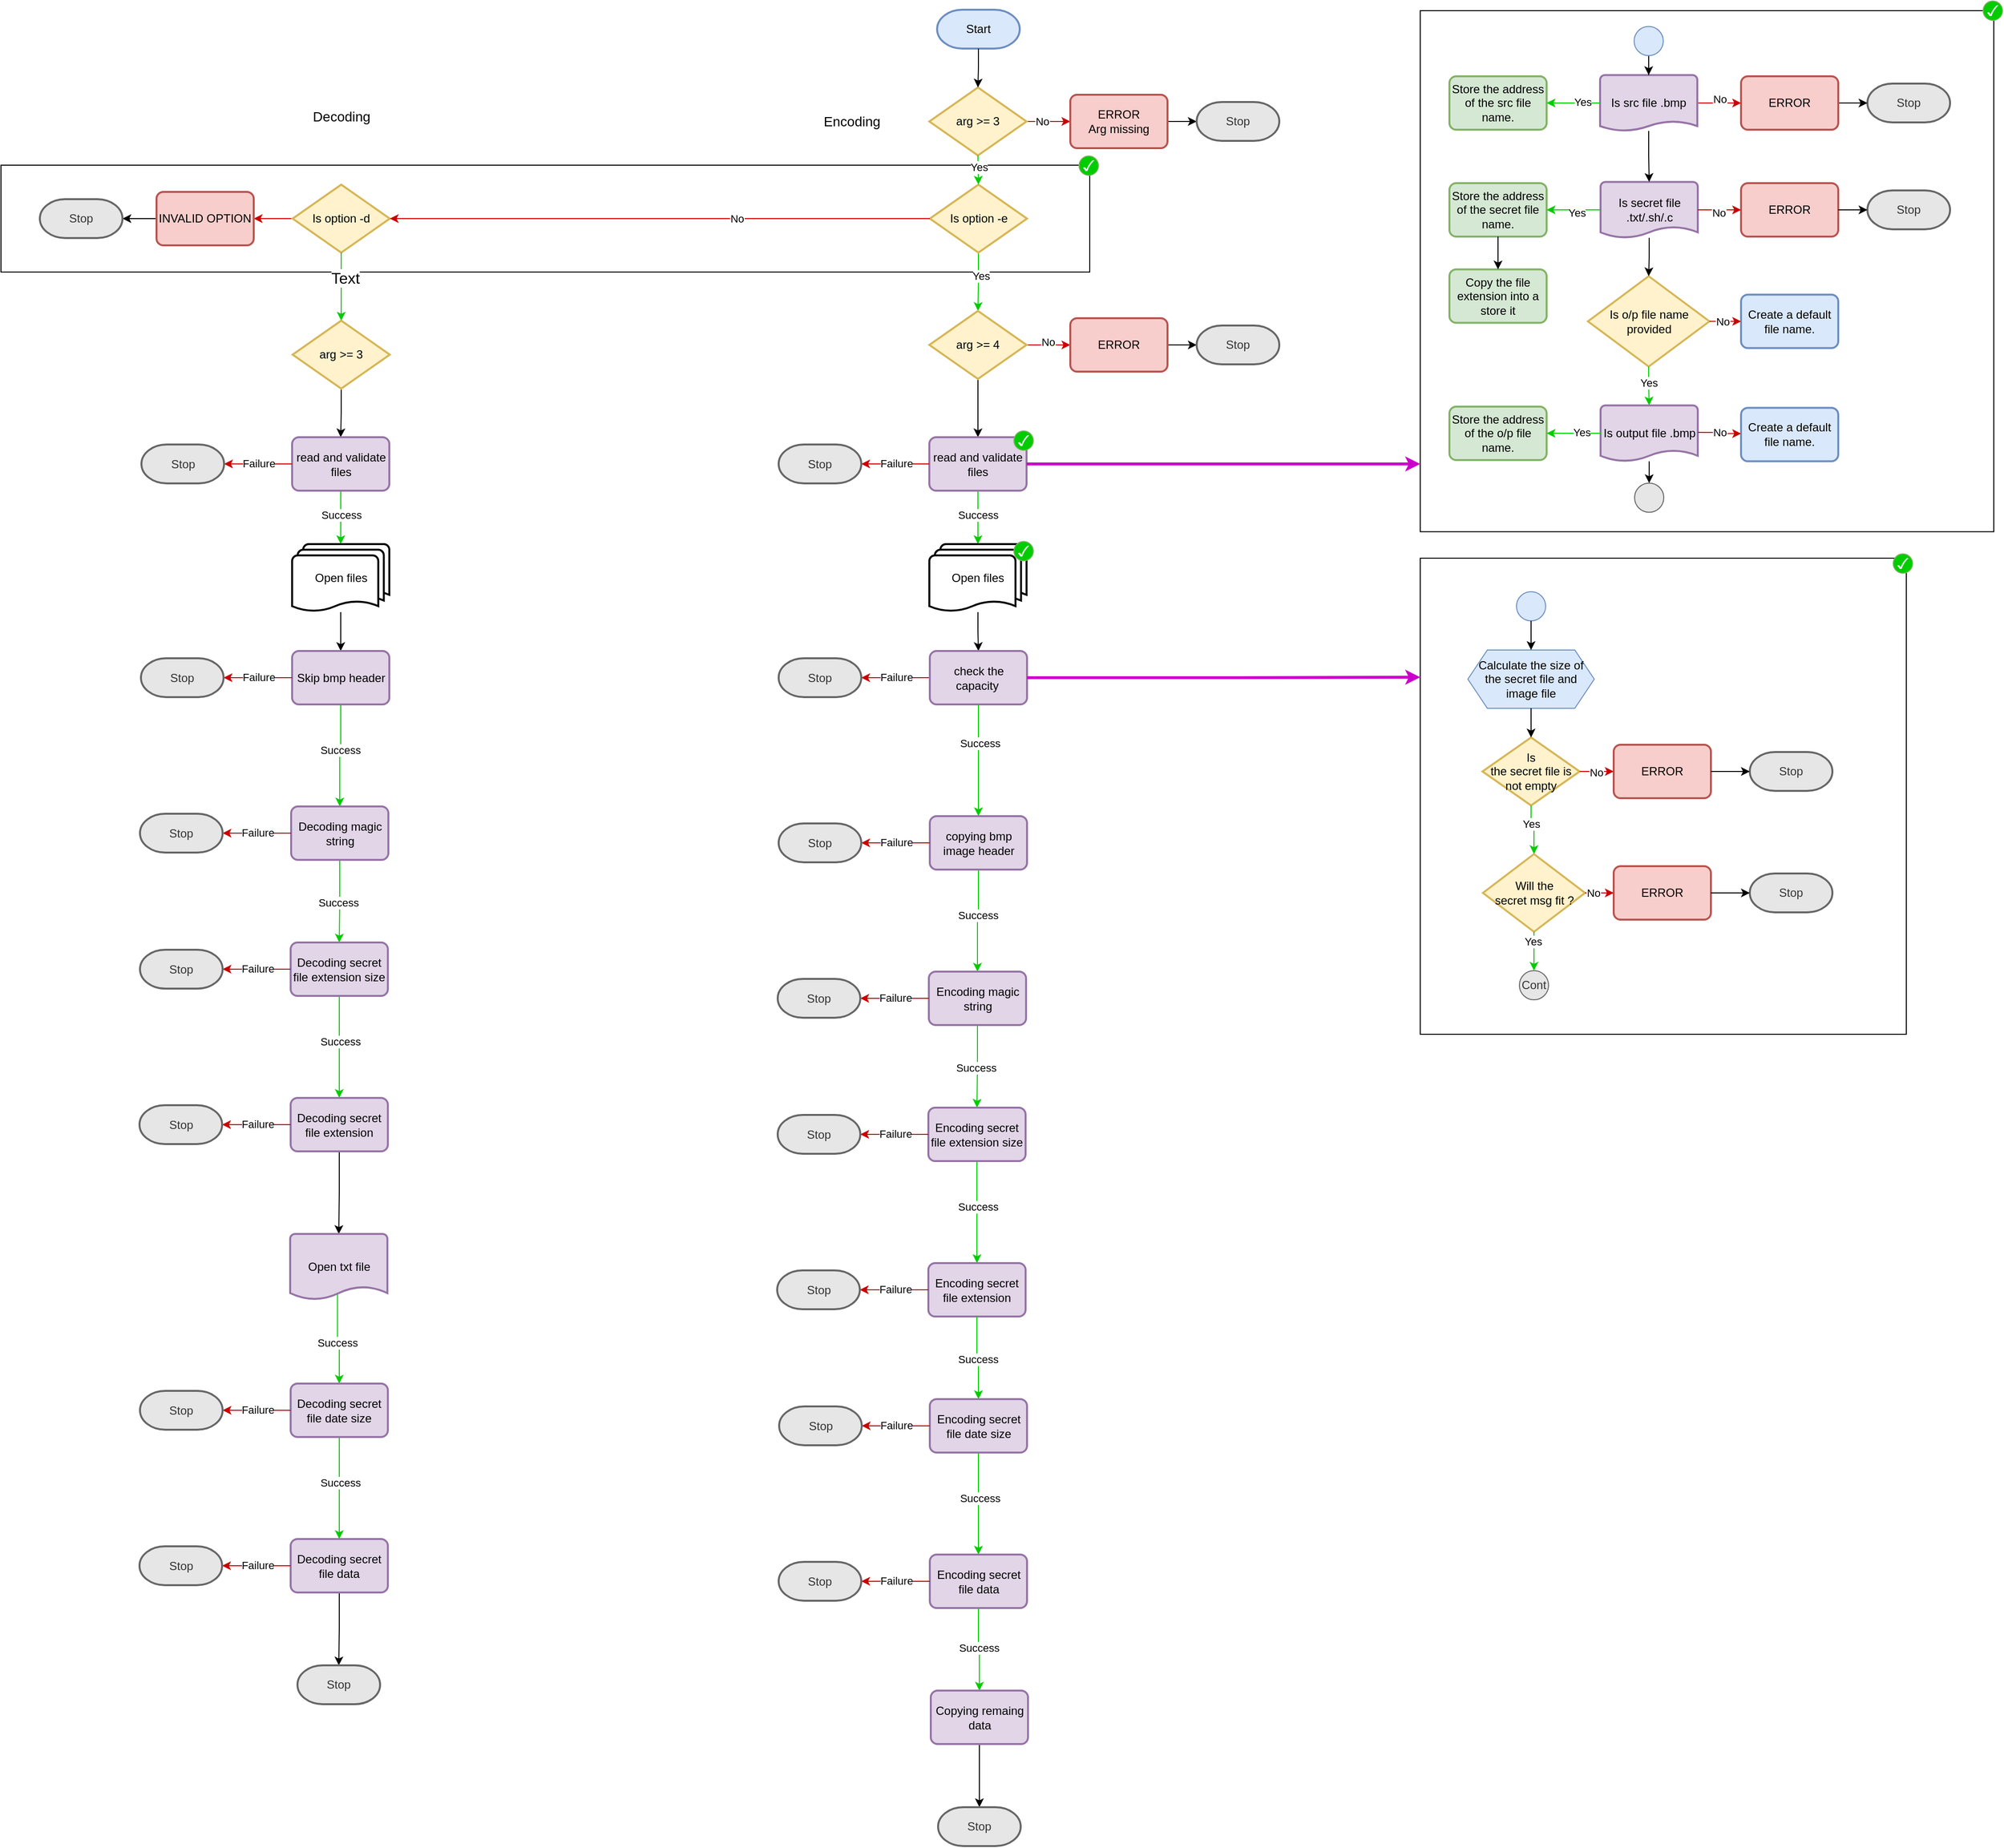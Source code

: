 <mxfile version="22.1.18" type="github">
  <diagram name="Page-1" id="j8mNkrHPATxS2OKQRYIn">
    <mxGraphModel dx="4779" dy="1768" grid="1" gridSize="10" guides="1" tooltips="1" connect="1" arrows="1" fold="1" page="1" pageScale="1" pageWidth="2339" pageHeight="3300" math="0" shadow="0">
      <root>
        <object label="" id="0">
          <mxCell />
        </object>
        <mxCell id="1" parent="0" />
        <mxCell id="KWLkgWPl7PeSiaXwFMXa-41" value="" style="rounded=0;whiteSpace=wrap;html=1;fillColor=none;" parent="1" vertex="1">
          <mxGeometry x="-580" y="220" width="1120" height="110" as="geometry" />
        </mxCell>
        <mxCell id="KWLkgWPl7PeSiaXwFMXa-5" value="Start" style="strokeWidth=2;html=1;shape=mxgraph.flowchart.terminator;whiteSpace=wrap;fillColor=#dae8fc;strokeColor=#6c8ebf;" parent="1" vertex="1">
          <mxGeometry x="383" y="60" width="85" height="40" as="geometry" />
        </mxCell>
        <mxCell id="KWLkgWPl7PeSiaXwFMXa-29" style="edgeStyle=orthogonalEdgeStyle;rounded=0;orthogonalLoop=1;jettySize=auto;html=1;exitX=1;exitY=0.5;exitDx=0;exitDy=0;exitPerimeter=0;entryX=0;entryY=0.5;entryDx=0;entryDy=0;strokeColor=#CC0000;" parent="1" source="KWLkgWPl7PeSiaXwFMXa-6" target="KWLkgWPl7PeSiaXwFMXa-28" edge="1">
          <mxGeometry relative="1" as="geometry" />
        </mxCell>
        <mxCell id="KWLkgWPl7PeSiaXwFMXa-30" value="No" style="edgeLabel;html=1;align=center;verticalAlign=middle;resizable=0;points=[];" parent="KWLkgWPl7PeSiaXwFMXa-29" vertex="1" connectable="0">
          <mxGeometry x="-0.319" relative="1" as="geometry">
            <mxPoint as="offset" />
          </mxGeometry>
        </mxCell>
        <mxCell id="KWLkgWPl7PeSiaXwFMXa-6" value="arg &amp;gt;= 3" style="strokeWidth=2;html=1;shape=mxgraph.flowchart.decision;whiteSpace=wrap;fillColor=#fff2cc;strokeColor=#d6b656;" parent="1" vertex="1">
          <mxGeometry x="375" y="140" width="100" height="70" as="geometry" />
        </mxCell>
        <mxCell id="KWLkgWPl7PeSiaXwFMXa-7" style="edgeStyle=orthogonalEdgeStyle;rounded=0;orthogonalLoop=1;jettySize=auto;html=1;exitX=0.5;exitY=1;exitDx=0;exitDy=0;exitPerimeter=0;entryX=0.5;entryY=0;entryDx=0;entryDy=0;entryPerimeter=0;" parent="1" source="KWLkgWPl7PeSiaXwFMXa-5" target="KWLkgWPl7PeSiaXwFMXa-6" edge="1">
          <mxGeometry relative="1" as="geometry" />
        </mxCell>
        <mxCell id="KWLkgWPl7PeSiaXwFMXa-19" style="edgeStyle=orthogonalEdgeStyle;rounded=0;orthogonalLoop=1;jettySize=auto;html=1;exitX=0.5;exitY=1;exitDx=0;exitDy=0;exitPerimeter=0;strokeColor=#00CC00;" parent="1" source="KWLkgWPl7PeSiaXwFMXa-9" target="KWLkgWPl7PeSiaXwFMXa-17" edge="1">
          <mxGeometry relative="1" as="geometry" />
        </mxCell>
        <mxCell id="KWLkgWPl7PeSiaXwFMXa-20" value="Yes" style="edgeLabel;html=1;align=center;verticalAlign=middle;resizable=0;points=[];" parent="KWLkgWPl7PeSiaXwFMXa-19" vertex="1" connectable="0">
          <mxGeometry x="-0.205" y="1" relative="1" as="geometry">
            <mxPoint x="1" as="offset" />
          </mxGeometry>
        </mxCell>
        <mxCell id="KWLkgWPl7PeSiaXwFMXa-9" value="Is option -e" style="strokeWidth=2;html=1;shape=mxgraph.flowchart.decision;whiteSpace=wrap;fillColor=#fff2cc;strokeColor=#d6b656;" parent="1" vertex="1">
          <mxGeometry x="375.5" y="240" width="100" height="70" as="geometry" />
        </mxCell>
        <mxCell id="KWLkgWPl7PeSiaXwFMXa-35" style="edgeStyle=orthogonalEdgeStyle;rounded=0;orthogonalLoop=1;jettySize=auto;html=1;exitX=0;exitY=0.5;exitDx=0;exitDy=0;exitPerimeter=0;entryX=1;entryY=0.5;entryDx=0;entryDy=0;strokeColor=#CC0000;" parent="1" source="KWLkgWPl7PeSiaXwFMXa-10" target="KWLkgWPl7PeSiaXwFMXa-11" edge="1">
          <mxGeometry relative="1" as="geometry" />
        </mxCell>
        <mxCell id="KWLkgWPl7PeSiaXwFMXa-10" value="Is option -d" style="strokeWidth=2;html=1;shape=mxgraph.flowchart.decision;whiteSpace=wrap;fillColor=#fff2cc;strokeColor=#d6b656;" parent="1" vertex="1">
          <mxGeometry x="-280" y="240" width="100" height="70" as="geometry" />
        </mxCell>
        <mxCell id="KWLkgWPl7PeSiaXwFMXa-45" value="" style="edgeStyle=orthogonalEdgeStyle;rounded=0;orthogonalLoop=1;jettySize=auto;html=1;" parent="1" source="KWLkgWPl7PeSiaXwFMXa-11" target="KWLkgWPl7PeSiaXwFMXa-43" edge="1">
          <mxGeometry relative="1" as="geometry" />
        </mxCell>
        <mxCell id="KWLkgWPl7PeSiaXwFMXa-11" value="INVALID OPTION" style="rounded=1;whiteSpace=wrap;html=1;absoluteArcSize=1;arcSize=14;strokeWidth=2;fillColor=#f8cecc;strokeColor=#b85450;" parent="1" vertex="1">
          <mxGeometry x="-420" y="247.5" width="100" height="55" as="geometry" />
        </mxCell>
        <mxCell id="KWLkgWPl7PeSiaXwFMXa-15" style="edgeStyle=orthogonalEdgeStyle;rounded=0;orthogonalLoop=1;jettySize=auto;html=1;exitX=0.5;exitY=1;exitDx=0;exitDy=0;exitPerimeter=0;entryX=0.5;entryY=0;entryDx=0;entryDy=0;entryPerimeter=0;strokeColor=#00CC00;" parent="1" source="KWLkgWPl7PeSiaXwFMXa-6" target="KWLkgWPl7PeSiaXwFMXa-9" edge="1">
          <mxGeometry relative="1" as="geometry" />
        </mxCell>
        <mxCell id="KWLkgWPl7PeSiaXwFMXa-16" value="Yes" style="edgeLabel;html=1;align=center;verticalAlign=middle;resizable=0;points=[];" parent="KWLkgWPl7PeSiaXwFMXa-15" vertex="1" connectable="0">
          <mxGeometry x="-0.2" relative="1" as="geometry">
            <mxPoint as="offset" />
          </mxGeometry>
        </mxCell>
        <mxCell id="KWLkgWPl7PeSiaXwFMXa-46" style="edgeStyle=orthogonalEdgeStyle;rounded=0;orthogonalLoop=1;jettySize=auto;html=1;exitX=1;exitY=0.5;exitDx=0;exitDy=0;exitPerimeter=0;strokeColor=#CC0000;" parent="1" source="KWLkgWPl7PeSiaXwFMXa-17" target="KWLkgWPl7PeSiaXwFMXa-38" edge="1">
          <mxGeometry relative="1" as="geometry" />
        </mxCell>
        <mxCell id="KWLkgWPl7PeSiaXwFMXa-47" value="No" style="edgeLabel;html=1;align=center;verticalAlign=middle;resizable=0;points=[];" parent="KWLkgWPl7PeSiaXwFMXa-46" vertex="1" connectable="0">
          <mxGeometry x="-0.053" y="3" relative="1" as="geometry">
            <mxPoint as="offset" />
          </mxGeometry>
        </mxCell>
        <mxCell id="KWLkgWPl7PeSiaXwFMXa-190" value="" style="edgeStyle=orthogonalEdgeStyle;rounded=0;orthogonalLoop=1;jettySize=auto;html=1;" parent="1" source="KWLkgWPl7PeSiaXwFMXa-17" target="KWLkgWPl7PeSiaXwFMXa-189" edge="1">
          <mxGeometry relative="1" as="geometry" />
        </mxCell>
        <mxCell id="KWLkgWPl7PeSiaXwFMXa-17" value="arg &amp;gt;= 4" style="strokeWidth=2;html=1;shape=mxgraph.flowchart.decision;whiteSpace=wrap;fillColor=#fff2cc;strokeColor=#d6b656;" parent="1" vertex="1">
          <mxGeometry x="375" y="370" width="100" height="70" as="geometry" />
        </mxCell>
        <mxCell id="VOE85-nPwJ2VKKDK50uf-49" value="" style="edgeStyle=orthogonalEdgeStyle;rounded=0;orthogonalLoop=1;jettySize=auto;html=1;" parent="1" source="KWLkgWPl7PeSiaXwFMXa-18" target="VOE85-nPwJ2VKKDK50uf-11" edge="1">
          <mxGeometry relative="1" as="geometry" />
        </mxCell>
        <mxCell id="KWLkgWPl7PeSiaXwFMXa-18" value="arg &amp;gt;= 3" style="strokeWidth=2;html=1;shape=mxgraph.flowchart.decision;whiteSpace=wrap;fillColor=#fff2cc;strokeColor=#d6b656;" parent="1" vertex="1">
          <mxGeometry x="-280" y="380" width="100" height="70" as="geometry" />
        </mxCell>
        <mxCell id="KWLkgWPl7PeSiaXwFMXa-22" style="edgeStyle=orthogonalEdgeStyle;rounded=0;orthogonalLoop=1;jettySize=auto;html=1;exitX=0;exitY=0.5;exitDx=0;exitDy=0;exitPerimeter=0;entryX=1;entryY=0.5;entryDx=0;entryDy=0;entryPerimeter=0;strokeColor=#CC0000;" parent="1" source="KWLkgWPl7PeSiaXwFMXa-9" target="KWLkgWPl7PeSiaXwFMXa-10" edge="1">
          <mxGeometry relative="1" as="geometry" />
        </mxCell>
        <mxCell id="KWLkgWPl7PeSiaXwFMXa-23" value="No" style="edgeLabel;html=1;align=center;verticalAlign=middle;resizable=0;points=[];" parent="KWLkgWPl7PeSiaXwFMXa-22" vertex="1" connectable="0">
          <mxGeometry x="-0.286" relative="1" as="geometry">
            <mxPoint as="offset" />
          </mxGeometry>
        </mxCell>
        <mxCell id="KWLkgWPl7PeSiaXwFMXa-26" style="edgeStyle=orthogonalEdgeStyle;rounded=0;orthogonalLoop=1;jettySize=auto;html=1;exitX=0.5;exitY=1;exitDx=0;exitDy=0;exitPerimeter=0;entryX=0.5;entryY=0;entryDx=0;entryDy=0;entryPerimeter=0;strokeColor=#00CC00;" parent="1" source="KWLkgWPl7PeSiaXwFMXa-10" target="KWLkgWPl7PeSiaXwFMXa-18" edge="1">
          <mxGeometry relative="1" as="geometry" />
        </mxCell>
        <mxCell id="KWLkgWPl7PeSiaXwFMXa-27" value="Yes" style="edgeLabel;html=1;align=center;verticalAlign=middle;resizable=0;points=[];" parent="KWLkgWPl7PeSiaXwFMXa-26" vertex="1" connectable="0">
          <mxGeometry x="-0.205" relative="1" as="geometry">
            <mxPoint as="offset" />
          </mxGeometry>
        </mxCell>
        <mxCell id="rDqsQYbHU7Sgysp7vaPL-1" value="Text" style="edgeLabel;html=1;align=center;verticalAlign=middle;resizable=0;points=[];fontSize=16;" parent="KWLkgWPl7PeSiaXwFMXa-26" vertex="1" connectable="0">
          <mxGeometry x="-0.257" y="4" relative="1" as="geometry">
            <mxPoint as="offset" />
          </mxGeometry>
        </mxCell>
        <mxCell id="KWLkgWPl7PeSiaXwFMXa-32" style="edgeStyle=orthogonalEdgeStyle;rounded=0;orthogonalLoop=1;jettySize=auto;html=1;" parent="1" source="KWLkgWPl7PeSiaXwFMXa-28" target="KWLkgWPl7PeSiaXwFMXa-31" edge="1">
          <mxGeometry relative="1" as="geometry" />
        </mxCell>
        <mxCell id="KWLkgWPl7PeSiaXwFMXa-28" value="ERROR&lt;br&gt;Arg missing" style="rounded=1;whiteSpace=wrap;html=1;absoluteArcSize=1;arcSize=14;strokeWidth=2;fillColor=#f8cecc;strokeColor=#b85450;" parent="1" vertex="1">
          <mxGeometry x="520" y="147.5" width="100" height="55" as="geometry" />
        </mxCell>
        <mxCell id="KWLkgWPl7PeSiaXwFMXa-31" value="Stop" style="strokeWidth=2;html=1;shape=mxgraph.flowchart.terminator;whiteSpace=wrap;fillColor=#E6E6E6;strokeColor=#666666;fontColor=#333333;" parent="1" vertex="1">
          <mxGeometry x="650" y="155" width="85" height="40" as="geometry" />
        </mxCell>
        <mxCell id="KWLkgWPl7PeSiaXwFMXa-49" value="" style="edgeStyle=orthogonalEdgeStyle;rounded=0;orthogonalLoop=1;jettySize=auto;html=1;" parent="1" source="KWLkgWPl7PeSiaXwFMXa-38" target="KWLkgWPl7PeSiaXwFMXa-39" edge="1">
          <mxGeometry relative="1" as="geometry" />
        </mxCell>
        <mxCell id="KWLkgWPl7PeSiaXwFMXa-38" value="ERROR" style="rounded=1;whiteSpace=wrap;html=1;absoluteArcSize=1;arcSize=14;strokeWidth=2;fillColor=#f8cecc;strokeColor=#b85450;" parent="1" vertex="1">
          <mxGeometry x="520" y="377.5" width="100" height="55" as="geometry" />
        </mxCell>
        <mxCell id="KWLkgWPl7PeSiaXwFMXa-39" value="Stop" style="strokeWidth=2;html=1;shape=mxgraph.flowchart.terminator;whiteSpace=wrap;fillColor=#E6E6E6;strokeColor=#666666;fontColor=#333333;" parent="1" vertex="1">
          <mxGeometry x="650" y="385" width="85" height="40" as="geometry" />
        </mxCell>
        <mxCell id="KWLkgWPl7PeSiaXwFMXa-43" value="Stop" style="strokeWidth=2;html=1;shape=mxgraph.flowchart.terminator;whiteSpace=wrap;fillColor=#E6E6E6;strokeColor=#666666;fontColor=#333333;" parent="1" vertex="1">
          <mxGeometry x="-540" y="255" width="85" height="40" as="geometry" />
        </mxCell>
        <mxCell id="KWLkgWPl7PeSiaXwFMXa-84" value="" style="group;movable=1;resizable=1;rotatable=1;deletable=1;editable=1;locked=0;connectable=1;" parent="1" vertex="1" connectable="0">
          <mxGeometry x="529.0" y="210.5" width="20" height="20" as="geometry" />
        </mxCell>
        <mxCell id="KWLkgWPl7PeSiaXwFMXa-85" value="" style="ellipse;whiteSpace=wrap;html=1;aspect=fixed;fillColor=#00CC00;strokeColor=#82b366;movable=0;resizable=0;rotatable=0;deletable=0;editable=0;locked=1;connectable=0;" parent="KWLkgWPl7PeSiaXwFMXa-84" vertex="1">
          <mxGeometry width="20" height="20" as="geometry" />
        </mxCell>
        <mxCell id="KWLkgWPl7PeSiaXwFMXa-86" value="" style="verticalLabelPosition=bottom;verticalAlign=top;html=1;shape=mxgraph.basic.tick;strokeColor=#00CC00;movable=0;resizable=0;rotatable=0;deletable=0;editable=0;locked=1;connectable=0;" parent="KWLkgWPl7PeSiaXwFMXa-84" vertex="1">
          <mxGeometry x="3.75" y="3.75" width="12.5" height="12.5" as="geometry" />
        </mxCell>
        <mxCell id="xsKApNygeWBKziXz7ePV-3" value="" style="edgeStyle=orthogonalEdgeStyle;rounded=0;orthogonalLoop=1;jettySize=auto;html=1;strokeColor=#00CC00;" parent="1" source="KWLkgWPl7PeSiaXwFMXa-189" target="xsKApNygeWBKziXz7ePV-2" edge="1">
          <mxGeometry relative="1" as="geometry" />
        </mxCell>
        <mxCell id="xsKApNygeWBKziXz7ePV-4" value="Success" style="edgeLabel;html=1;align=center;verticalAlign=middle;resizable=0;points=[];" parent="xsKApNygeWBKziXz7ePV-3" vertex="1" connectable="0">
          <mxGeometry x="-0.094" relative="1" as="geometry">
            <mxPoint as="offset" />
          </mxGeometry>
        </mxCell>
        <mxCell id="xsKApNygeWBKziXz7ePV-8" value="" style="edgeStyle=orthogonalEdgeStyle;rounded=0;orthogonalLoop=1;jettySize=auto;html=1;strokeColor=#CC0000;exitX=0;exitY=0.5;exitDx=0;exitDy=0;" parent="1" source="xsKApNygeWBKziXz7ePV-16" target="xsKApNygeWBKziXz7ePV-7" edge="1">
          <mxGeometry relative="1" as="geometry">
            <mxPoint x="365" y="745" as="sourcePoint" />
          </mxGeometry>
        </mxCell>
        <mxCell id="xsKApNygeWBKziXz7ePV-9" value="Failure" style="edgeLabel;html=1;align=center;verticalAlign=middle;resizable=0;points=[];" parent="xsKApNygeWBKziXz7ePV-8" vertex="1" connectable="0">
          <mxGeometry x="-0.021" y="-1" relative="1" as="geometry">
            <mxPoint as="offset" />
          </mxGeometry>
        </mxCell>
        <mxCell id="KWLkgWPl7PeSiaXwFMXa-189" value="read and validate files" style="rounded=1;whiteSpace=wrap;html=1;absoluteArcSize=1;arcSize=14;strokeWidth=2;fillColor=#e1d5e7;strokeColor=#9673a6;" parent="1" vertex="1">
          <mxGeometry x="375" y="500" width="100" height="55" as="geometry" />
        </mxCell>
        <mxCell id="xsKApNygeWBKziXz7ePV-19" value="" style="edgeStyle=orthogonalEdgeStyle;rounded=0;orthogonalLoop=1;jettySize=auto;html=1;" parent="1" source="xsKApNygeWBKziXz7ePV-2" target="xsKApNygeWBKziXz7ePV-16" edge="1">
          <mxGeometry relative="1" as="geometry" />
        </mxCell>
        <mxCell id="xsKApNygeWBKziXz7ePV-2" value="Open files" style="strokeWidth=2;html=1;shape=mxgraph.flowchart.multi-document;whiteSpace=wrap;" parent="1" vertex="1">
          <mxGeometry x="375" y="610" width="100" height="70" as="geometry" />
        </mxCell>
        <mxCell id="xsKApNygeWBKziXz7ePV-7" value="Stop" style="strokeWidth=2;html=1;shape=mxgraph.flowchart.terminator;whiteSpace=wrap;fillColor=#E6E6E6;strokeColor=#666666;fontColor=#333333;" parent="1" vertex="1">
          <mxGeometry x="220" y="727.5" width="85" height="40" as="geometry" />
        </mxCell>
        <mxCell id="xsKApNygeWBKziXz7ePV-52" value="" style="edgeStyle=orthogonalEdgeStyle;rounded=0;orthogonalLoop=1;jettySize=auto;html=1;strokeColor=#00CC00;" parent="1" source="xsKApNygeWBKziXz7ePV-16" target="xsKApNygeWBKziXz7ePV-51" edge="1">
          <mxGeometry relative="1" as="geometry" />
        </mxCell>
        <mxCell id="xsKApNygeWBKziXz7ePV-56" value="Success" style="edgeLabel;html=1;align=center;verticalAlign=middle;resizable=0;points=[];" parent="xsKApNygeWBKziXz7ePV-52" vertex="1" connectable="0">
          <mxGeometry x="-0.309" y="1" relative="1" as="geometry">
            <mxPoint as="offset" />
          </mxGeometry>
        </mxCell>
        <mxCell id="xsKApNygeWBKziXz7ePV-16" value="check the capacity&amp;nbsp;" style="rounded=1;whiteSpace=wrap;html=1;absoluteArcSize=1;arcSize=14;strokeWidth=2;fillColor=#e1d5e7;strokeColor=#9673a6;" parent="1" vertex="1">
          <mxGeometry x="375.5" y="720" width="100" height="55" as="geometry" />
        </mxCell>
        <mxCell id="xsKApNygeWBKziXz7ePV-18" value="" style="group" parent="1" vertex="1" connectable="0">
          <mxGeometry x="870" y="51.0" width="609.0" height="556.25" as="geometry" />
        </mxCell>
        <mxCell id="KWLkgWPl7PeSiaXwFMXa-193" value="" style="group" parent="xsKApNygeWBKziXz7ePV-18" vertex="1" connectable="0">
          <mxGeometry y="16.25" width="600" height="540" as="geometry" />
        </mxCell>
        <mxCell id="KWLkgWPl7PeSiaXwFMXa-245" value="" style="group" parent="KWLkgWPl7PeSiaXwFMXa-193" vertex="1" connectable="0">
          <mxGeometry x="10" y="-6.25" width="590" height="536.25" as="geometry" />
        </mxCell>
        <mxCell id="KWLkgWPl7PeSiaXwFMXa-191" value="" style="rounded=0;whiteSpace=wrap;html=1;fillColor=none;" parent="KWLkgWPl7PeSiaXwFMXa-245" vertex="1">
          <mxGeometry width="590" height="536.25" as="geometry" />
        </mxCell>
        <mxCell id="KWLkgWPl7PeSiaXwFMXa-192" value="" style="group" parent="KWLkgWPl7PeSiaXwFMXa-245" vertex="1" connectable="0">
          <mxGeometry x="30" y="66.25" width="515" height="397.5" as="geometry" />
        </mxCell>
        <mxCell id="KWLkgWPl7PeSiaXwFMXa-150" value="Stop" style="strokeWidth=2;html=1;shape=mxgraph.flowchart.terminator;whiteSpace=wrap;fillColor=#E6E6E6;strokeColor=#666666;fontColor=#333333;" parent="KWLkgWPl7PeSiaXwFMXa-192" vertex="1">
          <mxGeometry x="430" y="8.75" width="85" height="40" as="geometry" />
        </mxCell>
        <mxCell id="KWLkgWPl7PeSiaXwFMXa-151" value="" style="edgeStyle=orthogonalEdgeStyle;rounded=0;orthogonalLoop=1;jettySize=auto;html=1;" parent="KWLkgWPl7PeSiaXwFMXa-192" source="KWLkgWPl7PeSiaXwFMXa-152" target="KWLkgWPl7PeSiaXwFMXa-150" edge="1">
          <mxGeometry relative="1" as="geometry" />
        </mxCell>
        <mxCell id="KWLkgWPl7PeSiaXwFMXa-152" value="ERROR" style="rounded=1;whiteSpace=wrap;html=1;absoluteArcSize=1;arcSize=14;strokeWidth=2;fillColor=#f8cecc;strokeColor=#b85450;" parent="KWLkgWPl7PeSiaXwFMXa-192" vertex="1">
          <mxGeometry x="300" y="1.25" width="100" height="55" as="geometry" />
        </mxCell>
        <mxCell id="KWLkgWPl7PeSiaXwFMXa-154" value="" style="edgeStyle=orthogonalEdgeStyle;rounded=0;orthogonalLoop=1;jettySize=auto;html=1;strokeColor=#CC0000;" parent="KWLkgWPl7PeSiaXwFMXa-192" source="KWLkgWPl7PeSiaXwFMXa-158" target="KWLkgWPl7PeSiaXwFMXa-152" edge="1">
          <mxGeometry relative="1" as="geometry" />
        </mxCell>
        <mxCell id="KWLkgWPl7PeSiaXwFMXa-155" value="No" style="edgeLabel;html=1;align=center;verticalAlign=middle;resizable=0;points=[];" parent="KWLkgWPl7PeSiaXwFMXa-154" vertex="1" connectable="0">
          <mxGeometry x="0.022" y="4" relative="1" as="geometry">
            <mxPoint as="offset" />
          </mxGeometry>
        </mxCell>
        <mxCell id="KWLkgWPl7PeSiaXwFMXa-158" value="Is src file .bmp" style="strokeWidth=2;html=1;shape=mxgraph.flowchart.document2;whiteSpace=wrap;size=0.174;fillColor=#e1d5e7;strokeColor=#9673a6;" parent="KWLkgWPl7PeSiaXwFMXa-192" vertex="1">
          <mxGeometry x="155" width="100" height="57.5" as="geometry" />
        </mxCell>
        <mxCell id="KWLkgWPl7PeSiaXwFMXa-164" value="Is secret file .txt/.sh/.c" style="strokeWidth=2;html=1;shape=mxgraph.flowchart.document2;whiteSpace=wrap;size=0.196;fillColor=#e1d5e7;strokeColor=#9673a6;" parent="KWLkgWPl7PeSiaXwFMXa-192" vertex="1">
          <mxGeometry x="155.5" y="110" width="100" height="57.5" as="geometry" />
        </mxCell>
        <mxCell id="KWLkgWPl7PeSiaXwFMXa-153" value="" style="edgeStyle=orthogonalEdgeStyle;rounded=0;orthogonalLoop=1;jettySize=auto;html=1;strokeColor=#000000;" parent="KWLkgWPl7PeSiaXwFMXa-192" source="KWLkgWPl7PeSiaXwFMXa-158" target="KWLkgWPl7PeSiaXwFMXa-164" edge="1">
          <mxGeometry relative="1" as="geometry" />
        </mxCell>
        <mxCell id="KWLkgWPl7PeSiaXwFMXa-166" value="ERROR" style="rounded=1;whiteSpace=wrap;html=1;absoluteArcSize=1;arcSize=14;strokeWidth=2;fillColor=#f8cecc;strokeColor=#b85450;" parent="KWLkgWPl7PeSiaXwFMXa-192" vertex="1">
          <mxGeometry x="300" y="111.25" width="100" height="55" as="geometry" />
        </mxCell>
        <mxCell id="KWLkgWPl7PeSiaXwFMXa-159" value="" style="edgeStyle=orthogonalEdgeStyle;rounded=0;orthogonalLoop=1;jettySize=auto;html=1;strokeColor=#CC0000;" parent="KWLkgWPl7PeSiaXwFMXa-192" source="KWLkgWPl7PeSiaXwFMXa-164" target="KWLkgWPl7PeSiaXwFMXa-166" edge="1">
          <mxGeometry relative="1" as="geometry" />
        </mxCell>
        <mxCell id="KWLkgWPl7PeSiaXwFMXa-160" value="No" style="edgeLabel;html=1;align=center;verticalAlign=middle;resizable=0;points=[];" parent="KWLkgWPl7PeSiaXwFMXa-159" vertex="1" connectable="0">
          <mxGeometry x="-0.079" y="-3" relative="1" as="geometry">
            <mxPoint x="1" as="offset" />
          </mxGeometry>
        </mxCell>
        <mxCell id="KWLkgWPl7PeSiaXwFMXa-167" value="Stop" style="strokeWidth=2;html=1;shape=mxgraph.flowchart.terminator;whiteSpace=wrap;fillColor=#E6E6E6;strokeColor=#666666;fontColor=#333333;" parent="KWLkgWPl7PeSiaXwFMXa-192" vertex="1">
          <mxGeometry x="430" y="118.75" width="85" height="40" as="geometry" />
        </mxCell>
        <mxCell id="KWLkgWPl7PeSiaXwFMXa-165" value="" style="edgeStyle=orthogonalEdgeStyle;rounded=0;orthogonalLoop=1;jettySize=auto;html=1;" parent="KWLkgWPl7PeSiaXwFMXa-192" source="KWLkgWPl7PeSiaXwFMXa-166" target="KWLkgWPl7PeSiaXwFMXa-167" edge="1">
          <mxGeometry relative="1" as="geometry" />
        </mxCell>
        <mxCell id="KWLkgWPl7PeSiaXwFMXa-168" value="Store the address of the src file name." style="rounded=1;whiteSpace=wrap;html=1;absoluteArcSize=1;arcSize=14;strokeWidth=2;fillColor=#d5e8d4;strokeColor=#82b366;" parent="KWLkgWPl7PeSiaXwFMXa-192" vertex="1">
          <mxGeometry y="1.25" width="100" height="55" as="geometry" />
        </mxCell>
        <mxCell id="KWLkgWPl7PeSiaXwFMXa-156" value="" style="edgeStyle=orthogonalEdgeStyle;rounded=0;orthogonalLoop=1;jettySize=auto;html=1;strokeColor=#00CC00;" parent="KWLkgWPl7PeSiaXwFMXa-192" source="KWLkgWPl7PeSiaXwFMXa-158" target="KWLkgWPl7PeSiaXwFMXa-168" edge="1">
          <mxGeometry relative="1" as="geometry" />
        </mxCell>
        <mxCell id="KWLkgWPl7PeSiaXwFMXa-157" value="Yes" style="edgeLabel;html=1;align=center;verticalAlign=middle;resizable=0;points=[];" parent="KWLkgWPl7PeSiaXwFMXa-156" vertex="1" connectable="0">
          <mxGeometry x="-0.354" y="-1" relative="1" as="geometry">
            <mxPoint as="offset" />
          </mxGeometry>
        </mxCell>
        <mxCell id="KWLkgWPl7PeSiaXwFMXa-173" value="Is o/p file name provided" style="strokeWidth=2;html=1;shape=mxgraph.flowchart.decision;whiteSpace=wrap;fillColor=#fff2cc;strokeColor=#d6b656;" parent="KWLkgWPl7PeSiaXwFMXa-192" vertex="1">
          <mxGeometry x="142.5" y="207" width="125" height="93" as="geometry" />
        </mxCell>
        <mxCell id="KWLkgWPl7PeSiaXwFMXa-163" value="" style="edgeStyle=orthogonalEdgeStyle;rounded=0;orthogonalLoop=1;jettySize=auto;html=1;" parent="KWLkgWPl7PeSiaXwFMXa-192" source="KWLkgWPl7PeSiaXwFMXa-164" target="KWLkgWPl7PeSiaXwFMXa-173" edge="1">
          <mxGeometry relative="1" as="geometry" />
        </mxCell>
        <mxCell id="KWLkgWPl7PeSiaXwFMXa-175" value="Store the address of the secret file name." style="rounded=1;whiteSpace=wrap;html=1;absoluteArcSize=1;arcSize=14;strokeWidth=2;fillColor=#d5e8d4;strokeColor=#82b366;" parent="KWLkgWPl7PeSiaXwFMXa-192" vertex="1">
          <mxGeometry y="111.25" width="100" height="55" as="geometry" />
        </mxCell>
        <mxCell id="KWLkgWPl7PeSiaXwFMXa-161" value="" style="edgeStyle=orthogonalEdgeStyle;rounded=0;orthogonalLoop=1;jettySize=auto;html=1;strokeColor=#00CC00;" parent="KWLkgWPl7PeSiaXwFMXa-192" source="KWLkgWPl7PeSiaXwFMXa-164" target="KWLkgWPl7PeSiaXwFMXa-175" edge="1">
          <mxGeometry relative="1" as="geometry" />
        </mxCell>
        <mxCell id="KWLkgWPl7PeSiaXwFMXa-162" value="Yes" style="edgeLabel;html=1;align=center;verticalAlign=middle;resizable=0;points=[];" parent="KWLkgWPl7PeSiaXwFMXa-161" vertex="1" connectable="0">
          <mxGeometry x="-0.113" y="3" relative="1" as="geometry">
            <mxPoint as="offset" />
          </mxGeometry>
        </mxCell>
        <mxCell id="KWLkgWPl7PeSiaXwFMXa-176" value="Create a default file name." style="rounded=1;whiteSpace=wrap;html=1;absoluteArcSize=1;arcSize=14;strokeWidth=2;fillColor=#dae8fc;strokeColor=#6c8ebf;" parent="KWLkgWPl7PeSiaXwFMXa-192" vertex="1">
          <mxGeometry x="300" y="226" width="100" height="55" as="geometry" />
        </mxCell>
        <mxCell id="KWLkgWPl7PeSiaXwFMXa-169" value="" style="edgeStyle=orthogonalEdgeStyle;rounded=0;orthogonalLoop=1;jettySize=auto;html=1;strokeColor=#CC0000;" parent="KWLkgWPl7PeSiaXwFMXa-192" source="KWLkgWPl7PeSiaXwFMXa-173" target="KWLkgWPl7PeSiaXwFMXa-176" edge="1">
          <mxGeometry relative="1" as="geometry" />
        </mxCell>
        <mxCell id="KWLkgWPl7PeSiaXwFMXa-170" value="No" style="edgeLabel;html=1;align=center;verticalAlign=middle;resizable=0;points=[];" parent="KWLkgWPl7PeSiaXwFMXa-169" vertex="1" connectable="0">
          <mxGeometry x="-0.432" relative="1" as="geometry">
            <mxPoint as="offset" />
          </mxGeometry>
        </mxCell>
        <mxCell id="KWLkgWPl7PeSiaXwFMXa-177" value="Copy the file extension into a store it" style="rounded=1;whiteSpace=wrap;html=1;absoluteArcSize=1;arcSize=14;strokeWidth=2;fillColor=#d5e8d4;strokeColor=#82b366;" parent="KWLkgWPl7PeSiaXwFMXa-192" vertex="1">
          <mxGeometry y="200" width="100" height="55" as="geometry" />
        </mxCell>
        <mxCell id="KWLkgWPl7PeSiaXwFMXa-174" value="" style="edgeStyle=orthogonalEdgeStyle;rounded=0;orthogonalLoop=1;jettySize=auto;html=1;" parent="KWLkgWPl7PeSiaXwFMXa-192" source="KWLkgWPl7PeSiaXwFMXa-175" target="KWLkgWPl7PeSiaXwFMXa-177" edge="1">
          <mxGeometry relative="1" as="geometry" />
        </mxCell>
        <mxCell id="KWLkgWPl7PeSiaXwFMXa-182" value="Is output file .bmp" style="strokeWidth=2;html=1;shape=mxgraph.flowchart.document2;whiteSpace=wrap;size=0.196;fillColor=#e1d5e7;strokeColor=#9673a6;" parent="KWLkgWPl7PeSiaXwFMXa-192" vertex="1">
          <mxGeometry x="155.5" y="340" width="100" height="57.5" as="geometry" />
        </mxCell>
        <mxCell id="KWLkgWPl7PeSiaXwFMXa-171" value="" style="edgeStyle=orthogonalEdgeStyle;rounded=0;orthogonalLoop=1;jettySize=auto;html=1;strokeColor=#00CC00;" parent="KWLkgWPl7PeSiaXwFMXa-192" source="KWLkgWPl7PeSiaXwFMXa-173" target="KWLkgWPl7PeSiaXwFMXa-182" edge="1">
          <mxGeometry relative="1" as="geometry" />
        </mxCell>
        <mxCell id="KWLkgWPl7PeSiaXwFMXa-172" value="Yes" style="edgeLabel;html=1;align=center;verticalAlign=middle;resizable=0;points=[];" parent="KWLkgWPl7PeSiaXwFMXa-171" vertex="1" connectable="0">
          <mxGeometry x="-0.179" relative="1" as="geometry">
            <mxPoint as="offset" />
          </mxGeometry>
        </mxCell>
        <mxCell id="KWLkgWPl7PeSiaXwFMXa-186" value="Store the address of the o/p file name." style="rounded=1;whiteSpace=wrap;html=1;absoluteArcSize=1;arcSize=14;strokeWidth=2;fillColor=#d5e8d4;strokeColor=#82b366;" parent="KWLkgWPl7PeSiaXwFMXa-192" vertex="1">
          <mxGeometry y="341.25" width="100" height="55" as="geometry" />
        </mxCell>
        <mxCell id="KWLkgWPl7PeSiaXwFMXa-180" value="" style="edgeStyle=orthogonalEdgeStyle;rounded=0;orthogonalLoop=1;jettySize=auto;html=1;strokeColor=#00CC00;" parent="KWLkgWPl7PeSiaXwFMXa-192" source="KWLkgWPl7PeSiaXwFMXa-182" target="KWLkgWPl7PeSiaXwFMXa-186" edge="1">
          <mxGeometry relative="1" as="geometry" />
        </mxCell>
        <mxCell id="KWLkgWPl7PeSiaXwFMXa-181" value="Yes" style="edgeLabel;html=1;align=center;verticalAlign=middle;resizable=0;points=[];" parent="KWLkgWPl7PeSiaXwFMXa-180" vertex="1" connectable="0">
          <mxGeometry x="-0.286" y="-1" relative="1" as="geometry">
            <mxPoint as="offset" />
          </mxGeometry>
        </mxCell>
        <mxCell id="KWLkgWPl7PeSiaXwFMXa-199" value="" style="edgeStyle=orthogonalEdgeStyle;rounded=0;orthogonalLoop=1;jettySize=auto;html=1;" parent="KWLkgWPl7PeSiaXwFMXa-245" source="KWLkgWPl7PeSiaXwFMXa-198" target="KWLkgWPl7PeSiaXwFMXa-158" edge="1">
          <mxGeometry relative="1" as="geometry" />
        </mxCell>
        <mxCell id="KWLkgWPl7PeSiaXwFMXa-198" value="" style="ellipse;whiteSpace=wrap;html=1;aspect=fixed;fillColor=#dae8fc;strokeColor=#6c8ebf;" parent="KWLkgWPl7PeSiaXwFMXa-245" vertex="1">
          <mxGeometry x="220" y="16.25" width="30" height="30" as="geometry" />
        </mxCell>
        <mxCell id="KWLkgWPl7PeSiaXwFMXa-242" value="" style="ellipse;whiteSpace=wrap;html=1;aspect=fixed;fillColor=#E6E6E6;strokeColor=#666666;fontColor=#333333;" parent="KWLkgWPl7PeSiaXwFMXa-245" vertex="1">
          <mxGeometry x="220.5" y="486.25" width="30" height="30" as="geometry" />
        </mxCell>
        <mxCell id="KWLkgWPl7PeSiaXwFMXa-244" value="" style="edgeStyle=orthogonalEdgeStyle;rounded=0;orthogonalLoop=1;jettySize=auto;html=1;" parent="KWLkgWPl7PeSiaXwFMXa-245" source="KWLkgWPl7PeSiaXwFMXa-182" target="KWLkgWPl7PeSiaXwFMXa-242" edge="1">
          <mxGeometry relative="1" as="geometry" />
        </mxCell>
        <mxCell id="VOE85-nPwJ2VKKDK50uf-5" value="Create a default file name." style="rounded=1;whiteSpace=wrap;html=1;absoluteArcSize=1;arcSize=14;strokeWidth=2;fillColor=#dae8fc;strokeColor=#6c8ebf;" parent="KWLkgWPl7PeSiaXwFMXa-245" vertex="1">
          <mxGeometry x="330" y="408.75" width="100" height="55" as="geometry" />
        </mxCell>
        <mxCell id="KWLkgWPl7PeSiaXwFMXa-178" value="" style="edgeStyle=orthogonalEdgeStyle;rounded=0;orthogonalLoop=1;jettySize=auto;html=1;strokeColor=#CC0000;entryX=0;entryY=0.5;entryDx=0;entryDy=0;" parent="KWLkgWPl7PeSiaXwFMXa-245" edge="1">
          <mxGeometry relative="1" as="geometry">
            <mxPoint x="285.5" y="434.061" as="sourcePoint" />
            <mxPoint x="330" y="435.25" as="targetPoint" />
            <Array as="points">
              <mxPoint x="308" y="434" />
              <mxPoint x="308" y="435" />
            </Array>
          </mxGeometry>
        </mxCell>
        <mxCell id="KWLkgWPl7PeSiaXwFMXa-179" value="No" style="edgeLabel;html=1;align=center;verticalAlign=middle;resizable=0;points=[];" parent="KWLkgWPl7PeSiaXwFMXa-178" vertex="1" connectable="0">
          <mxGeometry x="-0.027" relative="1" as="geometry">
            <mxPoint as="offset" />
          </mxGeometry>
        </mxCell>
        <mxCell id="KWLkgWPl7PeSiaXwFMXa-246" value="" style="group;movable=1;resizable=1;rotatable=1;deletable=1;editable=1;locked=0;connectable=1;" parent="xsKApNygeWBKziXz7ePV-18" vertex="1" connectable="0">
          <mxGeometry x="589.0" width="20" height="20" as="geometry" />
        </mxCell>
        <mxCell id="KWLkgWPl7PeSiaXwFMXa-247" value="" style="ellipse;whiteSpace=wrap;html=1;aspect=fixed;fillColor=#00CC00;strokeColor=#82b366;movable=0;resizable=0;rotatable=0;deletable=0;editable=0;locked=1;connectable=0;" parent="KWLkgWPl7PeSiaXwFMXa-246" vertex="1">
          <mxGeometry width="20" height="20" as="geometry" />
        </mxCell>
        <mxCell id="KWLkgWPl7PeSiaXwFMXa-248" value="" style="verticalLabelPosition=bottom;verticalAlign=top;html=1;shape=mxgraph.basic.tick;strokeColor=#00CC00;movable=0;resizable=0;rotatable=0;deletable=0;editable=0;locked=1;connectable=0;" parent="KWLkgWPl7PeSiaXwFMXa-246" vertex="1">
          <mxGeometry x="3.75" y="3.75" width="12.5" height="12.5" as="geometry" />
        </mxCell>
        <mxCell id="xsKApNygeWBKziXz7ePV-47" style="edgeStyle=orthogonalEdgeStyle;rounded=0;orthogonalLoop=1;jettySize=auto;html=1;entryX=0;entryY=0.25;entryDx=0;entryDy=0;strokeWidth=3;strokeColor=#CC00CC;" parent="1" source="xsKApNygeWBKziXz7ePV-16" target="xsKApNygeWBKziXz7ePV-45" edge="1">
          <mxGeometry relative="1" as="geometry" />
        </mxCell>
        <mxCell id="xsKApNygeWBKziXz7ePV-55" value="" style="edgeStyle=orthogonalEdgeStyle;rounded=0;orthogonalLoop=1;jettySize=auto;html=1;strokeColor=#00CC00;" parent="1" source="xsKApNygeWBKziXz7ePV-51" target="xsKApNygeWBKziXz7ePV-53" edge="1">
          <mxGeometry relative="1" as="geometry" />
        </mxCell>
        <mxCell id="xsKApNygeWBKziXz7ePV-57" value="Success" style="edgeLabel;html=1;align=center;verticalAlign=middle;resizable=0;points=[];" parent="xsKApNygeWBKziXz7ePV-55" vertex="1" connectable="0">
          <mxGeometry x="-0.111" y="-1" relative="1" as="geometry">
            <mxPoint as="offset" />
          </mxGeometry>
        </mxCell>
        <mxCell id="xsKApNygeWBKziXz7ePV-51" value="copying bmp image header" style="rounded=1;whiteSpace=wrap;html=1;absoluteArcSize=1;arcSize=14;strokeWidth=2;fillColor=#e1d5e7;strokeColor=#9673a6;" parent="1" vertex="1">
          <mxGeometry x="375.5" y="890" width="100" height="55" as="geometry" />
        </mxCell>
        <mxCell id="xsKApNygeWBKziXz7ePV-58" value="" style="edgeStyle=orthogonalEdgeStyle;rounded=0;orthogonalLoop=1;jettySize=auto;html=1;strokeColor=#00CC00;" parent="1" source="xsKApNygeWBKziXz7ePV-53" target="xsKApNygeWBKziXz7ePV-54" edge="1">
          <mxGeometry relative="1" as="geometry" />
        </mxCell>
        <mxCell id="xsKApNygeWBKziXz7ePV-59" value="Success" style="edgeLabel;html=1;align=center;verticalAlign=middle;resizable=0;points=[];" parent="xsKApNygeWBKziXz7ePV-58" vertex="1" connectable="0">
          <mxGeometry x="0.045" y="-1" relative="1" as="geometry">
            <mxPoint as="offset" />
          </mxGeometry>
        </mxCell>
        <mxCell id="xsKApNygeWBKziXz7ePV-53" value="Encoding magic string" style="rounded=1;whiteSpace=wrap;html=1;absoluteArcSize=1;arcSize=14;strokeWidth=2;fillColor=#e1d5e7;strokeColor=#9673a6;" parent="1" vertex="1">
          <mxGeometry x="374.5" y="1050" width="100" height="55" as="geometry" />
        </mxCell>
        <mxCell id="xsKApNygeWBKziXz7ePV-61" value="" style="edgeStyle=orthogonalEdgeStyle;rounded=0;orthogonalLoop=1;jettySize=auto;html=1;strokeColor=#00CC00;" parent="1" source="xsKApNygeWBKziXz7ePV-54" target="xsKApNygeWBKziXz7ePV-60" edge="1">
          <mxGeometry relative="1" as="geometry" />
        </mxCell>
        <mxCell id="xsKApNygeWBKziXz7ePV-62" value="Success" style="edgeLabel;html=1;align=center;verticalAlign=middle;resizable=0;points=[];" parent="xsKApNygeWBKziXz7ePV-61" vertex="1" connectable="0">
          <mxGeometry x="-0.117" y="1" relative="1" as="geometry">
            <mxPoint as="offset" />
          </mxGeometry>
        </mxCell>
        <mxCell id="xsKApNygeWBKziXz7ePV-54" value="Encoding secret file extension size" style="rounded=1;whiteSpace=wrap;html=1;absoluteArcSize=1;arcSize=14;strokeWidth=2;fillColor=#e1d5e7;strokeColor=#9673a6;" parent="1" vertex="1">
          <mxGeometry x="374" y="1190" width="100" height="55" as="geometry" />
        </mxCell>
        <mxCell id="xsKApNygeWBKziXz7ePV-60" value="Encoding secret file extension" style="rounded=1;whiteSpace=wrap;html=1;absoluteArcSize=1;arcSize=14;strokeWidth=2;fillColor=#e1d5e7;strokeColor=#9673a6;" parent="1" vertex="1">
          <mxGeometry x="374" y="1350" width="100" height="55" as="geometry" />
        </mxCell>
        <mxCell id="xsKApNygeWBKziXz7ePV-64" value="" style="edgeStyle=orthogonalEdgeStyle;rounded=0;orthogonalLoop=1;jettySize=auto;html=1;strokeColor=#CC0000;exitX=0;exitY=0.5;exitDx=0;exitDy=0;" parent="1" source="KWLkgWPl7PeSiaXwFMXa-189" target="xsKApNygeWBKziXz7ePV-66" edge="1">
          <mxGeometry relative="1" as="geometry">
            <mxPoint x="370" y="530" as="sourcePoint" />
          </mxGeometry>
        </mxCell>
        <mxCell id="xsKApNygeWBKziXz7ePV-65" value="Failure" style="edgeLabel;html=1;align=center;verticalAlign=middle;resizable=0;points=[];" parent="xsKApNygeWBKziXz7ePV-64" vertex="1" connectable="0">
          <mxGeometry x="-0.021" y="-1" relative="1" as="geometry">
            <mxPoint as="offset" />
          </mxGeometry>
        </mxCell>
        <mxCell id="xsKApNygeWBKziXz7ePV-66" value="Stop" style="strokeWidth=2;html=1;shape=mxgraph.flowchart.terminator;whiteSpace=wrap;fillColor=#E6E6E6;strokeColor=#666666;fontColor=#333333;" parent="1" vertex="1">
          <mxGeometry x="220" y="507.5" width="85" height="40" as="geometry" />
        </mxCell>
        <mxCell id="xsKApNygeWBKziXz7ePV-68" value="" style="edgeStyle=orthogonalEdgeStyle;rounded=0;orthogonalLoop=1;jettySize=auto;html=1;strokeColor=#CC0000;exitX=0;exitY=0.5;exitDx=0;exitDy=0;" parent="1" source="xsKApNygeWBKziXz7ePV-51" target="xsKApNygeWBKziXz7ePV-70" edge="1">
          <mxGeometry relative="1" as="geometry">
            <mxPoint x="366" y="918" as="sourcePoint" />
          </mxGeometry>
        </mxCell>
        <mxCell id="xsKApNygeWBKziXz7ePV-69" value="Failure" style="edgeLabel;html=1;align=center;verticalAlign=middle;resizable=0;points=[];" parent="xsKApNygeWBKziXz7ePV-68" vertex="1" connectable="0">
          <mxGeometry x="-0.021" y="-1" relative="1" as="geometry">
            <mxPoint as="offset" />
          </mxGeometry>
        </mxCell>
        <mxCell id="xsKApNygeWBKziXz7ePV-70" value="Stop" style="strokeWidth=2;html=1;shape=mxgraph.flowchart.terminator;whiteSpace=wrap;fillColor=#E6E6E6;strokeColor=#666666;fontColor=#333333;" parent="1" vertex="1">
          <mxGeometry x="220" y="897.5" width="85" height="40" as="geometry" />
        </mxCell>
        <mxCell id="xsKApNygeWBKziXz7ePV-71" value="" style="edgeStyle=orthogonalEdgeStyle;rounded=0;orthogonalLoop=1;jettySize=auto;html=1;strokeColor=#CC0000;exitX=0;exitY=0.5;exitDx=0;exitDy=0;" parent="1" source="xsKApNygeWBKziXz7ePV-53" target="xsKApNygeWBKziXz7ePV-73" edge="1">
          <mxGeometry relative="1" as="geometry">
            <mxPoint x="355" y="1078" as="sourcePoint" />
          </mxGeometry>
        </mxCell>
        <mxCell id="xsKApNygeWBKziXz7ePV-72" value="Failure" style="edgeLabel;html=1;align=center;verticalAlign=middle;resizable=0;points=[];" parent="xsKApNygeWBKziXz7ePV-71" vertex="1" connectable="0">
          <mxGeometry x="-0.021" y="-1" relative="1" as="geometry">
            <mxPoint as="offset" />
          </mxGeometry>
        </mxCell>
        <mxCell id="xsKApNygeWBKziXz7ePV-73" value="Stop" style="strokeWidth=2;html=1;shape=mxgraph.flowchart.terminator;whiteSpace=wrap;fillColor=#E6E6E6;strokeColor=#666666;fontColor=#333333;" parent="1" vertex="1">
          <mxGeometry x="219" y="1057.5" width="85" height="40" as="geometry" />
        </mxCell>
        <mxCell id="xsKApNygeWBKziXz7ePV-74" value="" style="edgeStyle=orthogonalEdgeStyle;rounded=0;orthogonalLoop=1;jettySize=auto;html=1;strokeColor=#CC0000;exitX=0;exitY=0.5;exitDx=0;exitDy=0;" parent="1" source="xsKApNygeWBKziXz7ePV-54" target="xsKApNygeWBKziXz7ePV-76" edge="1">
          <mxGeometry relative="1" as="geometry">
            <mxPoint x="355" y="1218" as="sourcePoint" />
          </mxGeometry>
        </mxCell>
        <mxCell id="xsKApNygeWBKziXz7ePV-75" value="Failure" style="edgeLabel;html=1;align=center;verticalAlign=middle;resizable=0;points=[];" parent="xsKApNygeWBKziXz7ePV-74" vertex="1" connectable="0">
          <mxGeometry x="-0.021" y="-1" relative="1" as="geometry">
            <mxPoint as="offset" />
          </mxGeometry>
        </mxCell>
        <mxCell id="xsKApNygeWBKziXz7ePV-76" value="Stop" style="strokeWidth=2;html=1;shape=mxgraph.flowchart.terminator;whiteSpace=wrap;fillColor=#E6E6E6;strokeColor=#666666;fontColor=#333333;" parent="1" vertex="1">
          <mxGeometry x="219" y="1197.5" width="85" height="40" as="geometry" />
        </mxCell>
        <mxCell id="xsKApNygeWBKziXz7ePV-77" value="" style="edgeStyle=orthogonalEdgeStyle;rounded=0;orthogonalLoop=1;jettySize=auto;html=1;strokeColor=#CC0000;exitX=0;exitY=0.5;exitDx=0;exitDy=0;" parent="1" source="xsKApNygeWBKziXz7ePV-60" target="xsKApNygeWBKziXz7ePV-79" edge="1">
          <mxGeometry relative="1" as="geometry">
            <mxPoint x="364.5" y="1378" as="sourcePoint" />
          </mxGeometry>
        </mxCell>
        <mxCell id="xsKApNygeWBKziXz7ePV-78" value="Failure" style="edgeLabel;html=1;align=center;verticalAlign=middle;resizable=0;points=[];" parent="xsKApNygeWBKziXz7ePV-77" vertex="1" connectable="0">
          <mxGeometry x="-0.021" y="-1" relative="1" as="geometry">
            <mxPoint as="offset" />
          </mxGeometry>
        </mxCell>
        <mxCell id="xsKApNygeWBKziXz7ePV-79" value="Stop" style="strokeWidth=2;html=1;shape=mxgraph.flowchart.terminator;whiteSpace=wrap;fillColor=#E6E6E6;strokeColor=#666666;fontColor=#333333;" parent="1" vertex="1">
          <mxGeometry x="218.5" y="1357.5" width="85" height="40" as="geometry" />
        </mxCell>
        <mxCell id="VOE85-nPwJ2VKKDK50uf-7" value="" style="edgeStyle=orthogonalEdgeStyle;rounded=0;orthogonalLoop=1;jettySize=auto;html=1;strokeColor=#00CC00;" parent="1" source="VOE85-nPwJ2VKKDK50uf-11" target="VOE85-nPwJ2VKKDK50uf-13" edge="1">
          <mxGeometry relative="1" as="geometry" />
        </mxCell>
        <mxCell id="VOE85-nPwJ2VKKDK50uf-8" value="Success" style="edgeLabel;html=1;align=center;verticalAlign=middle;resizable=0;points=[];" parent="VOE85-nPwJ2VKKDK50uf-7" vertex="1" connectable="0">
          <mxGeometry x="-0.094" relative="1" as="geometry">
            <mxPoint as="offset" />
          </mxGeometry>
        </mxCell>
        <mxCell id="VOE85-nPwJ2VKKDK50uf-11" value="read and validate files" style="rounded=1;whiteSpace=wrap;html=1;absoluteArcSize=1;arcSize=14;strokeWidth=2;fillColor=#e1d5e7;strokeColor=#9673a6;" parent="1" vertex="1">
          <mxGeometry x="-280.5" y="500" width="100" height="55" as="geometry" />
        </mxCell>
        <mxCell id="VOE85-nPwJ2VKKDK50uf-50" value="" style="edgeStyle=orthogonalEdgeStyle;rounded=0;orthogonalLoop=1;jettySize=auto;html=1;" parent="1" source="VOE85-nPwJ2VKKDK50uf-13" target="VOE85-nPwJ2VKKDK50uf-20" edge="1">
          <mxGeometry relative="1" as="geometry" />
        </mxCell>
        <mxCell id="VOE85-nPwJ2VKKDK50uf-13" value="Open files" style="strokeWidth=2;html=1;shape=mxgraph.flowchart.multi-document;whiteSpace=wrap;" parent="1" vertex="1">
          <mxGeometry x="-280.5" y="610" width="100" height="70" as="geometry" />
        </mxCell>
        <mxCell id="VOE85-nPwJ2VKKDK50uf-18" value="" style="edgeStyle=orthogonalEdgeStyle;rounded=0;orthogonalLoop=1;jettySize=auto;html=1;strokeColor=#00CC00;" parent="1" source="VOE85-nPwJ2VKKDK50uf-20" target="VOE85-nPwJ2VKKDK50uf-23" edge="1">
          <mxGeometry relative="1" as="geometry" />
        </mxCell>
        <mxCell id="VOE85-nPwJ2VKKDK50uf-19" value="Success" style="edgeLabel;html=1;align=center;verticalAlign=middle;resizable=0;points=[];" parent="VOE85-nPwJ2VKKDK50uf-18" vertex="1" connectable="0">
          <mxGeometry x="-0.111" y="-1" relative="1" as="geometry">
            <mxPoint as="offset" />
          </mxGeometry>
        </mxCell>
        <mxCell id="VOE85-nPwJ2VKKDK50uf-20" value="Skip bmp header" style="rounded=1;whiteSpace=wrap;html=1;absoluteArcSize=1;arcSize=14;strokeWidth=2;fillColor=#e1d5e7;strokeColor=#9673a6;" parent="1" vertex="1">
          <mxGeometry x="-280.5" y="720" width="100" height="55" as="geometry" />
        </mxCell>
        <mxCell id="VOE85-nPwJ2VKKDK50uf-21" value="" style="edgeStyle=orthogonalEdgeStyle;rounded=0;orthogonalLoop=1;jettySize=auto;html=1;strokeColor=#00CC00;" parent="1" source="VOE85-nPwJ2VKKDK50uf-23" target="VOE85-nPwJ2VKKDK50uf-26" edge="1">
          <mxGeometry relative="1" as="geometry" />
        </mxCell>
        <mxCell id="VOE85-nPwJ2VKKDK50uf-22" value="Success" style="edgeLabel;html=1;align=center;verticalAlign=middle;resizable=0;points=[];" parent="VOE85-nPwJ2VKKDK50uf-21" vertex="1" connectable="0">
          <mxGeometry x="0.045" y="-1" relative="1" as="geometry">
            <mxPoint as="offset" />
          </mxGeometry>
        </mxCell>
        <mxCell id="VOE85-nPwJ2VKKDK50uf-23" value="Decoding magic string" style="rounded=1;whiteSpace=wrap;html=1;absoluteArcSize=1;arcSize=14;strokeWidth=2;fillColor=#e1d5e7;strokeColor=#9673a6;" parent="1" vertex="1">
          <mxGeometry x="-281.5" y="880" width="100" height="55" as="geometry" />
        </mxCell>
        <mxCell id="VOE85-nPwJ2VKKDK50uf-24" value="" style="edgeStyle=orthogonalEdgeStyle;rounded=0;orthogonalLoop=1;jettySize=auto;html=1;strokeColor=#00CC00;" parent="1" source="VOE85-nPwJ2VKKDK50uf-26" target="VOE85-nPwJ2VKKDK50uf-29" edge="1">
          <mxGeometry relative="1" as="geometry" />
        </mxCell>
        <mxCell id="VOE85-nPwJ2VKKDK50uf-25" value="Success" style="edgeLabel;html=1;align=center;verticalAlign=middle;resizable=0;points=[];" parent="VOE85-nPwJ2VKKDK50uf-24" vertex="1" connectable="0">
          <mxGeometry x="-0.117" y="1" relative="1" as="geometry">
            <mxPoint as="offset" />
          </mxGeometry>
        </mxCell>
        <mxCell id="VOE85-nPwJ2VKKDK50uf-26" value="Decoding secret file extension size" style="rounded=1;whiteSpace=wrap;html=1;absoluteArcSize=1;arcSize=14;strokeWidth=2;fillColor=#e1d5e7;strokeColor=#9673a6;" parent="1" vertex="1">
          <mxGeometry x="-282" y="1020" width="100" height="55" as="geometry" />
        </mxCell>
        <mxCell id="3wkOEZ8IoMApizVrPnh0-3" value="" style="edgeStyle=orthogonalEdgeStyle;rounded=0;orthogonalLoop=1;jettySize=auto;html=1;" edge="1" parent="1" source="VOE85-nPwJ2VKKDK50uf-29" target="3wkOEZ8IoMApizVrPnh0-2">
          <mxGeometry relative="1" as="geometry" />
        </mxCell>
        <mxCell id="VOE85-nPwJ2VKKDK50uf-29" value="Decoding secret file extension" style="rounded=1;whiteSpace=wrap;html=1;absoluteArcSize=1;arcSize=14;strokeWidth=2;fillColor=#e1d5e7;strokeColor=#9673a6;" parent="1" vertex="1">
          <mxGeometry x="-282" y="1180" width="100" height="55" as="geometry" />
        </mxCell>
        <mxCell id="VOE85-nPwJ2VKKDK50uf-30" value="" style="edgeStyle=orthogonalEdgeStyle;rounded=0;orthogonalLoop=1;jettySize=auto;html=1;strokeColor=#CC0000;exitX=0;exitY=0.5;exitDx=0;exitDy=0;" parent="1" source="VOE85-nPwJ2VKKDK50uf-11" target="VOE85-nPwJ2VKKDK50uf-32" edge="1">
          <mxGeometry relative="1" as="geometry">
            <mxPoint x="-285.5" y="530" as="sourcePoint" />
          </mxGeometry>
        </mxCell>
        <mxCell id="VOE85-nPwJ2VKKDK50uf-31" value="Failure" style="edgeLabel;html=1;align=center;verticalAlign=middle;resizable=0;points=[];" parent="VOE85-nPwJ2VKKDK50uf-30" vertex="1" connectable="0">
          <mxGeometry x="-0.021" y="-1" relative="1" as="geometry">
            <mxPoint as="offset" />
          </mxGeometry>
        </mxCell>
        <mxCell id="VOE85-nPwJ2VKKDK50uf-32" value="Stop" style="strokeWidth=2;html=1;shape=mxgraph.flowchart.terminator;whiteSpace=wrap;fillColor=#E6E6E6;strokeColor=#666666;fontColor=#333333;" parent="1" vertex="1">
          <mxGeometry x="-435.5" y="507.5" width="85" height="40" as="geometry" />
        </mxCell>
        <mxCell id="VOE85-nPwJ2VKKDK50uf-33" value="" style="edgeStyle=orthogonalEdgeStyle;rounded=0;orthogonalLoop=1;jettySize=auto;html=1;strokeColor=#CC0000;exitX=0;exitY=0.5;exitDx=0;exitDy=0;" parent="1" source="VOE85-nPwJ2VKKDK50uf-20" target="VOE85-nPwJ2VKKDK50uf-35" edge="1">
          <mxGeometry relative="1" as="geometry">
            <mxPoint x="-290" y="748" as="sourcePoint" />
          </mxGeometry>
        </mxCell>
        <mxCell id="VOE85-nPwJ2VKKDK50uf-34" value="Failure" style="edgeLabel;html=1;align=center;verticalAlign=middle;resizable=0;points=[];" parent="VOE85-nPwJ2VKKDK50uf-33" vertex="1" connectable="0">
          <mxGeometry x="-0.021" y="-1" relative="1" as="geometry">
            <mxPoint as="offset" />
          </mxGeometry>
        </mxCell>
        <mxCell id="VOE85-nPwJ2VKKDK50uf-35" value="Stop" style="strokeWidth=2;html=1;shape=mxgraph.flowchart.terminator;whiteSpace=wrap;fillColor=#E6E6E6;strokeColor=#666666;fontColor=#333333;" parent="1" vertex="1">
          <mxGeometry x="-436" y="727.5" width="85" height="40" as="geometry" />
        </mxCell>
        <mxCell id="VOE85-nPwJ2VKKDK50uf-36" value="" style="edgeStyle=orthogonalEdgeStyle;rounded=0;orthogonalLoop=1;jettySize=auto;html=1;strokeColor=#CC0000;exitX=0;exitY=0.5;exitDx=0;exitDy=0;" parent="1" source="VOE85-nPwJ2VKKDK50uf-23" target="VOE85-nPwJ2VKKDK50uf-38" edge="1">
          <mxGeometry relative="1" as="geometry">
            <mxPoint x="-301" y="908" as="sourcePoint" />
          </mxGeometry>
        </mxCell>
        <mxCell id="VOE85-nPwJ2VKKDK50uf-37" value="Failure" style="edgeLabel;html=1;align=center;verticalAlign=middle;resizable=0;points=[];" parent="VOE85-nPwJ2VKKDK50uf-36" vertex="1" connectable="0">
          <mxGeometry x="-0.021" y="-1" relative="1" as="geometry">
            <mxPoint as="offset" />
          </mxGeometry>
        </mxCell>
        <mxCell id="VOE85-nPwJ2VKKDK50uf-38" value="Stop" style="strokeWidth=2;html=1;shape=mxgraph.flowchart.terminator;whiteSpace=wrap;fillColor=#E6E6E6;strokeColor=#666666;fontColor=#333333;" parent="1" vertex="1">
          <mxGeometry x="-437" y="887.5" width="85" height="40" as="geometry" />
        </mxCell>
        <mxCell id="VOE85-nPwJ2VKKDK50uf-39" value="" style="edgeStyle=orthogonalEdgeStyle;rounded=0;orthogonalLoop=1;jettySize=auto;html=1;strokeColor=#CC0000;exitX=0;exitY=0.5;exitDx=0;exitDy=0;" parent="1" source="VOE85-nPwJ2VKKDK50uf-26" target="VOE85-nPwJ2VKKDK50uf-41" edge="1">
          <mxGeometry relative="1" as="geometry">
            <mxPoint x="-301" y="1048" as="sourcePoint" />
          </mxGeometry>
        </mxCell>
        <mxCell id="VOE85-nPwJ2VKKDK50uf-40" value="Failure" style="edgeLabel;html=1;align=center;verticalAlign=middle;resizable=0;points=[];" parent="VOE85-nPwJ2VKKDK50uf-39" vertex="1" connectable="0">
          <mxGeometry x="-0.021" y="-1" relative="1" as="geometry">
            <mxPoint as="offset" />
          </mxGeometry>
        </mxCell>
        <mxCell id="VOE85-nPwJ2VKKDK50uf-41" value="Stop" style="strokeWidth=2;html=1;shape=mxgraph.flowchart.terminator;whiteSpace=wrap;fillColor=#E6E6E6;strokeColor=#666666;fontColor=#333333;" parent="1" vertex="1">
          <mxGeometry x="-437" y="1027.5" width="85" height="40" as="geometry" />
        </mxCell>
        <mxCell id="VOE85-nPwJ2VKKDK50uf-42" value="" style="edgeStyle=orthogonalEdgeStyle;rounded=0;orthogonalLoop=1;jettySize=auto;html=1;strokeColor=#CC0000;exitX=0;exitY=0.5;exitDx=0;exitDy=0;" parent="1" source="VOE85-nPwJ2VKKDK50uf-29" target="VOE85-nPwJ2VKKDK50uf-44" edge="1">
          <mxGeometry relative="1" as="geometry">
            <mxPoint x="-291.5" y="1208" as="sourcePoint" />
          </mxGeometry>
        </mxCell>
        <mxCell id="VOE85-nPwJ2VKKDK50uf-43" value="Failure" style="edgeLabel;html=1;align=center;verticalAlign=middle;resizable=0;points=[];" parent="VOE85-nPwJ2VKKDK50uf-42" vertex="1" connectable="0">
          <mxGeometry x="-0.021" y="-1" relative="1" as="geometry">
            <mxPoint as="offset" />
          </mxGeometry>
        </mxCell>
        <mxCell id="VOE85-nPwJ2VKKDK50uf-44" value="Stop" style="strokeWidth=2;html=1;shape=mxgraph.flowchart.terminator;whiteSpace=wrap;fillColor=#E6E6E6;strokeColor=#666666;fontColor=#333333;" parent="1" vertex="1">
          <mxGeometry x="-437.5" y="1187.5" width="85" height="40" as="geometry" />
        </mxCell>
        <mxCell id="VOE85-nPwJ2VKKDK50uf-65" value="" style="edgeStyle=orthogonalEdgeStyle;rounded=0;orthogonalLoop=1;jettySize=auto;html=1;exitX=0.5;exitY=1;exitDx=0;exitDy=0;" parent="1" source="VOE85-nPwJ2VKKDK50uf-56" target="VOE85-nPwJ2VKKDK50uf-64" edge="1">
          <mxGeometry relative="1" as="geometry">
            <mxPoint x="-230" y="1703" as="sourcePoint" />
          </mxGeometry>
        </mxCell>
        <mxCell id="VOE85-nPwJ2VKKDK50uf-51" value="" style="edgeStyle=orthogonalEdgeStyle;rounded=0;orthogonalLoop=1;jettySize=auto;html=1;strokeColor=#00CC00;exitX=0.487;exitY=0.908;exitDx=0;exitDy=0;exitPerimeter=0;" parent="1" source="3wkOEZ8IoMApizVrPnh0-2" target="VOE85-nPwJ2VKKDK50uf-55" edge="1">
          <mxGeometry relative="1" as="geometry">
            <mxPoint x="-232" y="1389" as="sourcePoint" />
          </mxGeometry>
        </mxCell>
        <mxCell id="VOE85-nPwJ2VKKDK50uf-52" value="Success" style="edgeLabel;html=1;align=center;verticalAlign=middle;resizable=0;points=[];" parent="VOE85-nPwJ2VKKDK50uf-51" vertex="1" connectable="0">
          <mxGeometry x="0.045" y="-1" relative="1" as="geometry">
            <mxPoint as="offset" />
          </mxGeometry>
        </mxCell>
        <mxCell id="VOE85-nPwJ2VKKDK50uf-53" value="" style="edgeStyle=orthogonalEdgeStyle;rounded=0;orthogonalLoop=1;jettySize=auto;html=1;strokeColor=#00CC00;" parent="1" source="VOE85-nPwJ2VKKDK50uf-55" target="VOE85-nPwJ2VKKDK50uf-56" edge="1">
          <mxGeometry relative="1" as="geometry" />
        </mxCell>
        <mxCell id="VOE85-nPwJ2VKKDK50uf-54" value="Success" style="edgeLabel;html=1;align=center;verticalAlign=middle;resizable=0;points=[];" parent="VOE85-nPwJ2VKKDK50uf-53" vertex="1" connectable="0">
          <mxGeometry x="-0.117" y="1" relative="1" as="geometry">
            <mxPoint as="offset" />
          </mxGeometry>
        </mxCell>
        <mxCell id="VOE85-nPwJ2VKKDK50uf-55" value="Decoding secret file date size" style="rounded=1;whiteSpace=wrap;html=1;absoluteArcSize=1;arcSize=14;strokeWidth=2;fillColor=#e1d5e7;strokeColor=#9673a6;" parent="1" vertex="1">
          <mxGeometry x="-282" y="1474" width="100" height="55" as="geometry" />
        </mxCell>
        <mxCell id="VOE85-nPwJ2VKKDK50uf-56" value="Decoding secret file data" style="rounded=1;whiteSpace=wrap;html=1;absoluteArcSize=1;arcSize=14;strokeWidth=2;fillColor=#e1d5e7;strokeColor=#9673a6;" parent="1" vertex="1">
          <mxGeometry x="-282" y="1634" width="100" height="55" as="geometry" />
        </mxCell>
        <mxCell id="VOE85-nPwJ2VKKDK50uf-57" value="" style="edgeStyle=orthogonalEdgeStyle;rounded=0;orthogonalLoop=1;jettySize=auto;html=1;strokeColor=#CC0000;exitX=0;exitY=0.5;exitDx=0;exitDy=0;" parent="1" source="VOE85-nPwJ2VKKDK50uf-55" target="VOE85-nPwJ2VKKDK50uf-59" edge="1">
          <mxGeometry relative="1" as="geometry">
            <mxPoint x="-301" y="1502" as="sourcePoint" />
          </mxGeometry>
        </mxCell>
        <mxCell id="VOE85-nPwJ2VKKDK50uf-58" value="Failure" style="edgeLabel;html=1;align=center;verticalAlign=middle;resizable=0;points=[];" parent="VOE85-nPwJ2VKKDK50uf-57" vertex="1" connectable="0">
          <mxGeometry x="-0.021" y="-1" relative="1" as="geometry">
            <mxPoint as="offset" />
          </mxGeometry>
        </mxCell>
        <mxCell id="VOE85-nPwJ2VKKDK50uf-59" value="Stop" style="strokeWidth=2;html=1;shape=mxgraph.flowchart.terminator;whiteSpace=wrap;fillColor=#E6E6E6;strokeColor=#666666;fontColor=#333333;" parent="1" vertex="1">
          <mxGeometry x="-437" y="1481.5" width="85" height="40" as="geometry" />
        </mxCell>
        <mxCell id="VOE85-nPwJ2VKKDK50uf-60" value="" style="edgeStyle=orthogonalEdgeStyle;rounded=0;orthogonalLoop=1;jettySize=auto;html=1;strokeColor=#CC0000;exitX=0;exitY=0.5;exitDx=0;exitDy=0;" parent="1" source="VOE85-nPwJ2VKKDK50uf-56" target="VOE85-nPwJ2VKKDK50uf-62" edge="1">
          <mxGeometry relative="1" as="geometry">
            <mxPoint x="-291.5" y="1662" as="sourcePoint" />
          </mxGeometry>
        </mxCell>
        <mxCell id="VOE85-nPwJ2VKKDK50uf-61" value="Failure" style="edgeLabel;html=1;align=center;verticalAlign=middle;resizable=0;points=[];" parent="VOE85-nPwJ2VKKDK50uf-60" vertex="1" connectable="0">
          <mxGeometry x="-0.021" y="-1" relative="1" as="geometry">
            <mxPoint as="offset" />
          </mxGeometry>
        </mxCell>
        <mxCell id="VOE85-nPwJ2VKKDK50uf-62" value="Stop" style="strokeWidth=2;html=1;shape=mxgraph.flowchart.terminator;whiteSpace=wrap;fillColor=#E6E6E6;strokeColor=#666666;fontColor=#333333;" parent="1" vertex="1">
          <mxGeometry x="-437.5" y="1641.5" width="85" height="40" as="geometry" />
        </mxCell>
        <mxCell id="VOE85-nPwJ2VKKDK50uf-64" value="Stop" style="strokeWidth=2;html=1;shape=mxgraph.flowchart.terminator;whiteSpace=wrap;fillColor=#E6E6E6;strokeColor=#666666;fontColor=#333333;" parent="1" vertex="1">
          <mxGeometry x="-275" y="1764" width="85" height="40" as="geometry" />
        </mxCell>
        <mxCell id="VOE85-nPwJ2VKKDK50uf-66" value="" style="edgeStyle=orthogonalEdgeStyle;shape=connector;rounded=0;orthogonalLoop=1;jettySize=auto;html=1;labelBackgroundColor=default;strokeColor=#00CC00;align=center;verticalAlign=middle;fontFamily=Helvetica;fontSize=11;fontColor=default;endArrow=classic;exitX=0.5;exitY=1;exitDx=0;exitDy=0;" parent="1" source="VOE85-nPwJ2VKKDK50uf-75" target="VOE85-nPwJ2VKKDK50uf-69" edge="1">
          <mxGeometry relative="1" as="geometry">
            <mxPoint x="425.5" y="1689" as="sourcePoint" />
          </mxGeometry>
        </mxCell>
        <mxCell id="VOE85-nPwJ2VKKDK50uf-67" value="Success" style="edgeLabel;html=1;align=center;verticalAlign=middle;resizable=0;points=[];fontSize=11;fontFamily=Helvetica;fontColor=default;" parent="VOE85-nPwJ2VKKDK50uf-66" vertex="1" connectable="0">
          <mxGeometry x="-0.625" y="1" relative="1" as="geometry">
            <mxPoint x="-1" y="25" as="offset" />
          </mxGeometry>
        </mxCell>
        <mxCell id="VOE85-nPwJ2VKKDK50uf-68" value="" style="edgeStyle=orthogonalEdgeStyle;rounded=0;orthogonalLoop=1;jettySize=auto;html=1;" parent="1" source="VOE85-nPwJ2VKKDK50uf-69" target="VOE85-nPwJ2VKKDK50uf-82" edge="1">
          <mxGeometry relative="1" as="geometry" />
        </mxCell>
        <mxCell id="VOE85-nPwJ2VKKDK50uf-69" value="&lt;font style=&quot;font-size: 12px;&quot;&gt;Copying remaing data&lt;/font&gt;" style="rounded=1;whiteSpace=wrap;html=1;absoluteArcSize=1;arcSize=14;strokeWidth=2;fillColor=#e1d5e7;strokeColor=#9673a6;fontSize=12;labelBackgroundColor=none;labelBorderColor=none;" parent="1" vertex="1">
          <mxGeometry x="376.5" y="1790" width="100" height="55" as="geometry" />
        </mxCell>
        <mxCell id="VOE85-nPwJ2VKKDK50uf-70" value="" style="edgeStyle=orthogonalEdgeStyle;rounded=0;orthogonalLoop=1;jettySize=auto;html=1;strokeColor=#00CC00;exitX=0.5;exitY=1;exitDx=0;exitDy=0;" parent="1" source="xsKApNygeWBKziXz7ePV-60" target="VOE85-nPwJ2VKKDK50uf-74" edge="1">
          <mxGeometry relative="1" as="geometry">
            <mxPoint x="425.5" y="1405" as="sourcePoint" />
          </mxGeometry>
        </mxCell>
        <mxCell id="VOE85-nPwJ2VKKDK50uf-71" value="Success" style="edgeLabel;html=1;align=center;verticalAlign=middle;resizable=0;points=[];" parent="VOE85-nPwJ2VKKDK50uf-70" vertex="1" connectable="0">
          <mxGeometry x="0.045" y="-1" relative="1" as="geometry">
            <mxPoint as="offset" />
          </mxGeometry>
        </mxCell>
        <mxCell id="VOE85-nPwJ2VKKDK50uf-72" value="" style="edgeStyle=orthogonalEdgeStyle;rounded=0;orthogonalLoop=1;jettySize=auto;html=1;strokeColor=#00CC00;" parent="1" source="VOE85-nPwJ2VKKDK50uf-74" target="VOE85-nPwJ2VKKDK50uf-75" edge="1">
          <mxGeometry relative="1" as="geometry" />
        </mxCell>
        <mxCell id="VOE85-nPwJ2VKKDK50uf-73" value="Success" style="edgeLabel;html=1;align=center;verticalAlign=middle;resizable=0;points=[];" parent="VOE85-nPwJ2VKKDK50uf-72" vertex="1" connectable="0">
          <mxGeometry x="-0.117" y="1" relative="1" as="geometry">
            <mxPoint as="offset" />
          </mxGeometry>
        </mxCell>
        <mxCell id="VOE85-nPwJ2VKKDK50uf-74" value="Encoding secret file date size" style="rounded=1;whiteSpace=wrap;html=1;absoluteArcSize=1;arcSize=14;strokeWidth=2;fillColor=#e1d5e7;strokeColor=#9673a6;" parent="1" vertex="1">
          <mxGeometry x="375.5" y="1490" width="100" height="55" as="geometry" />
        </mxCell>
        <mxCell id="VOE85-nPwJ2VKKDK50uf-75" value="Encoding secret file data" style="rounded=1;whiteSpace=wrap;html=1;absoluteArcSize=1;arcSize=14;strokeWidth=2;fillColor=#e1d5e7;strokeColor=#9673a6;" parent="1" vertex="1">
          <mxGeometry x="375.5" y="1650" width="100" height="55" as="geometry" />
        </mxCell>
        <mxCell id="VOE85-nPwJ2VKKDK50uf-76" value="" style="edgeStyle=orthogonalEdgeStyle;rounded=0;orthogonalLoop=1;jettySize=auto;html=1;strokeColor=#CC0000;exitX=0;exitY=0.5;exitDx=0;exitDy=0;" parent="1" source="VOE85-nPwJ2VKKDK50uf-74" target="VOE85-nPwJ2VKKDK50uf-78" edge="1">
          <mxGeometry relative="1" as="geometry">
            <mxPoint x="356.5" y="1518" as="sourcePoint" />
          </mxGeometry>
        </mxCell>
        <mxCell id="VOE85-nPwJ2VKKDK50uf-77" value="Failure" style="edgeLabel;html=1;align=center;verticalAlign=middle;resizable=0;points=[];" parent="VOE85-nPwJ2VKKDK50uf-76" vertex="1" connectable="0">
          <mxGeometry x="-0.021" y="-1" relative="1" as="geometry">
            <mxPoint as="offset" />
          </mxGeometry>
        </mxCell>
        <mxCell id="VOE85-nPwJ2VKKDK50uf-78" value="Stop" style="strokeWidth=2;html=1;shape=mxgraph.flowchart.terminator;whiteSpace=wrap;fillColor=#E6E6E6;strokeColor=#666666;fontColor=#333333;" parent="1" vertex="1">
          <mxGeometry x="220.5" y="1497.5" width="85" height="40" as="geometry" />
        </mxCell>
        <mxCell id="VOE85-nPwJ2VKKDK50uf-79" value="" style="edgeStyle=orthogonalEdgeStyle;rounded=0;orthogonalLoop=1;jettySize=auto;html=1;strokeColor=#CC0000;exitX=0;exitY=0.5;exitDx=0;exitDy=0;" parent="1" source="VOE85-nPwJ2VKKDK50uf-75" target="VOE85-nPwJ2VKKDK50uf-81" edge="1">
          <mxGeometry relative="1" as="geometry">
            <mxPoint x="366" y="1678" as="sourcePoint" />
          </mxGeometry>
        </mxCell>
        <mxCell id="VOE85-nPwJ2VKKDK50uf-80" value="Failure" style="edgeLabel;html=1;align=center;verticalAlign=middle;resizable=0;points=[];" parent="VOE85-nPwJ2VKKDK50uf-79" vertex="1" connectable="0">
          <mxGeometry x="-0.021" y="-1" relative="1" as="geometry">
            <mxPoint as="offset" />
          </mxGeometry>
        </mxCell>
        <mxCell id="VOE85-nPwJ2VKKDK50uf-81" value="Stop" style="strokeWidth=2;html=1;shape=mxgraph.flowchart.terminator;whiteSpace=wrap;fillColor=#E6E6E6;strokeColor=#666666;fontColor=#333333;" parent="1" vertex="1">
          <mxGeometry x="220" y="1657.5" width="85" height="40" as="geometry" />
        </mxCell>
        <mxCell id="VOE85-nPwJ2VKKDK50uf-82" value="Stop" style="strokeWidth=2;html=1;shape=mxgraph.flowchart.terminator;whiteSpace=wrap;fillColor=#E6E6E6;strokeColor=#666666;fontColor=#333333;" parent="1" vertex="1">
          <mxGeometry x="384" y="1910" width="85" height="40" as="geometry" />
        </mxCell>
        <mxCell id="VOE85-nPwJ2VKKDK50uf-83" value="&lt;font style=&quot;font-size: 14px;&quot;&gt;Decoding&lt;/font&gt;" style="text;html=1;align=center;verticalAlign=middle;resizable=0;points=[];autosize=1;strokeColor=none;fillColor=none;" parent="1" vertex="1">
          <mxGeometry x="-270" y="155" width="80" height="30" as="geometry" />
        </mxCell>
        <mxCell id="VOE85-nPwJ2VKKDK50uf-84" value="&lt;font style=&quot;font-size: 14px;&quot;&gt;Encoding&lt;/font&gt;" style="text;html=1;align=center;verticalAlign=middle;resizable=0;points=[];autosize=1;strokeColor=none;fillColor=none;" parent="1" vertex="1">
          <mxGeometry x="255" y="160" width="80" height="30" as="geometry" />
        </mxCell>
        <mxCell id="ky_BsRJ5_ZiN_MJ4znOi-1" value="" style="group;movable=1;resizable=1;rotatable=1;deletable=1;editable=1;locked=0;connectable=1;" parent="1" vertex="1" connectable="0">
          <mxGeometry x="462.0" y="493.5" width="20" height="20" as="geometry" />
        </mxCell>
        <mxCell id="ky_BsRJ5_ZiN_MJ4znOi-2" value="" style="ellipse;whiteSpace=wrap;html=1;aspect=fixed;fillColor=#00CC00;strokeColor=#82b366;movable=0;resizable=0;rotatable=0;deletable=0;editable=0;locked=1;connectable=0;" parent="ky_BsRJ5_ZiN_MJ4znOi-1" vertex="1">
          <mxGeometry width="20" height="20" as="geometry" />
        </mxCell>
        <mxCell id="ky_BsRJ5_ZiN_MJ4znOi-3" value="" style="verticalLabelPosition=bottom;verticalAlign=top;html=1;shape=mxgraph.basic.tick;strokeColor=#00CC00;movable=0;resizable=0;rotatable=0;deletable=0;editable=0;locked=1;connectable=0;" parent="ky_BsRJ5_ZiN_MJ4znOi-1" vertex="1">
          <mxGeometry x="3.75" y="3.75" width="12.5" height="12.5" as="geometry" />
        </mxCell>
        <mxCell id="ky_BsRJ5_ZiN_MJ4znOi-7" value="" style="group;movable=1;resizable=1;rotatable=1;deletable=1;editable=1;locked=0;connectable=1;" parent="1" vertex="1" connectable="0">
          <mxGeometry x="462" y="607.25" width="20" height="17.75" as="geometry" />
        </mxCell>
        <mxCell id="ky_BsRJ5_ZiN_MJ4znOi-8" value="" style="ellipse;whiteSpace=wrap;html=1;aspect=fixed;fillColor=#00CC00;strokeColor=#82b366;movable=0;resizable=0;rotatable=0;deletable=0;editable=0;locked=1;connectable=0;" parent="ky_BsRJ5_ZiN_MJ4znOi-7" vertex="1">
          <mxGeometry width="20" height="20" as="geometry" />
        </mxCell>
        <mxCell id="ky_BsRJ5_ZiN_MJ4znOi-9" value="" style="verticalLabelPosition=bottom;verticalAlign=top;html=1;shape=mxgraph.basic.tick;strokeColor=#00CC00;movable=0;resizable=0;rotatable=0;deletable=0;editable=0;locked=1;connectable=0;" parent="ky_BsRJ5_ZiN_MJ4znOi-7" vertex="1">
          <mxGeometry x="3.75" y="3.75" width="12.5" height="12.5" as="geometry" />
        </mxCell>
        <mxCell id="ky_BsRJ5_ZiN_MJ4znOi-11" value="" style="group" parent="1" vertex="1" connectable="0">
          <mxGeometry x="880" y="620.0" width="506.5" height="499.0" as="geometry" />
        </mxCell>
        <mxCell id="xsKApNygeWBKziXz7ePV-45" value="" style="rounded=0;whiteSpace=wrap;html=1;fillColor=none;container=0;" parent="ky_BsRJ5_ZiN_MJ4znOi-11" vertex="1">
          <mxGeometry y="4.5" width="500" height="490" as="geometry" />
        </mxCell>
        <mxCell id="xsKApNygeWBKziXz7ePV-20" value="" style="ellipse;whiteSpace=wrap;html=1;aspect=fixed;fillColor=#dae8fc;strokeColor=#6c8ebf;container=0;" parent="ky_BsRJ5_ZiN_MJ4znOi-11" vertex="1">
          <mxGeometry x="99" y="39.0" width="30" height="30" as="geometry" />
        </mxCell>
        <mxCell id="xsKApNygeWBKziXz7ePV-23" value="Calculate the size of the secret file and image file" style="shape=hexagon;perimeter=hexagonPerimeter2;whiteSpace=wrap;html=1;fixedSize=1;fillColor=#dae8fc;strokeColor=#6c8ebf;container=0;" parent="ky_BsRJ5_ZiN_MJ4znOi-11" vertex="1">
          <mxGeometry x="49" y="99.0" width="130" height="60" as="geometry" />
        </mxCell>
        <mxCell id="xsKApNygeWBKziXz7ePV-24" value="" style="edgeStyle=orthogonalEdgeStyle;rounded=0;orthogonalLoop=1;jettySize=auto;html=1;" parent="ky_BsRJ5_ZiN_MJ4znOi-11" source="xsKApNygeWBKziXz7ePV-20" target="xsKApNygeWBKziXz7ePV-23" edge="1">
          <mxGeometry relative="1" as="geometry" />
        </mxCell>
        <mxCell id="xsKApNygeWBKziXz7ePV-25" value="Is &lt;br&gt;the secret file is not empty" style="strokeWidth=2;html=1;shape=mxgraph.flowchart.decision;whiteSpace=wrap;fillColor=#fff2cc;strokeColor=#d6b656;container=0;" parent="ky_BsRJ5_ZiN_MJ4znOi-11" vertex="1">
          <mxGeometry x="64" y="189.0" width="100" height="70" as="geometry" />
        </mxCell>
        <mxCell id="xsKApNygeWBKziXz7ePV-26" value="" style="edgeStyle=orthogonalEdgeStyle;rounded=0;orthogonalLoop=1;jettySize=auto;html=1;" parent="ky_BsRJ5_ZiN_MJ4znOi-11" source="xsKApNygeWBKziXz7ePV-23" target="xsKApNygeWBKziXz7ePV-25" edge="1">
          <mxGeometry relative="1" as="geometry" />
        </mxCell>
        <mxCell id="xsKApNygeWBKziXz7ePV-27" value="ERROR" style="rounded=1;whiteSpace=wrap;html=1;absoluteArcSize=1;arcSize=14;strokeWidth=2;fillColor=#f8cecc;strokeColor=#b85450;container=0;" parent="ky_BsRJ5_ZiN_MJ4znOi-11" vertex="1">
          <mxGeometry x="199" y="196.5" width="100" height="55" as="geometry" />
        </mxCell>
        <mxCell id="xsKApNygeWBKziXz7ePV-29" value="" style="edgeStyle=orthogonalEdgeStyle;rounded=0;orthogonalLoop=1;jettySize=auto;html=1;strokeColor=#CC0000;" parent="ky_BsRJ5_ZiN_MJ4znOi-11" source="xsKApNygeWBKziXz7ePV-25" target="xsKApNygeWBKziXz7ePV-27" edge="1">
          <mxGeometry relative="1" as="geometry" />
        </mxCell>
        <mxCell id="xsKApNygeWBKziXz7ePV-30" value="No" style="edgeLabel;html=1;align=center;verticalAlign=middle;resizable=0;points=[];container=0;" parent="xsKApNygeWBKziXz7ePV-29" vertex="1" connectable="0">
          <mxGeometry x="-0.251" y="-1" relative="1" as="geometry">
            <mxPoint as="offset" />
          </mxGeometry>
        </mxCell>
        <mxCell id="xsKApNygeWBKziXz7ePV-28" value="Stop" style="strokeWidth=2;html=1;shape=mxgraph.flowchart.terminator;whiteSpace=wrap;fillColor=#E6E6E6;strokeColor=#666666;fontColor=#333333;container=0;" parent="ky_BsRJ5_ZiN_MJ4znOi-11" vertex="1">
          <mxGeometry x="339" y="204.0" width="85" height="40" as="geometry" />
        </mxCell>
        <mxCell id="xsKApNygeWBKziXz7ePV-31" value="" style="edgeStyle=orthogonalEdgeStyle;rounded=0;orthogonalLoop=1;jettySize=auto;html=1;" parent="ky_BsRJ5_ZiN_MJ4znOi-11" source="xsKApNygeWBKziXz7ePV-27" target="xsKApNygeWBKziXz7ePV-28" edge="1">
          <mxGeometry relative="1" as="geometry" />
        </mxCell>
        <mxCell id="xsKApNygeWBKziXz7ePV-32" value="&lt;div style=&quot;&quot;&gt;&lt;span style=&quot;background-color: initial;&quot;&gt;Will the&lt;/span&gt;&lt;/div&gt;&lt;div style=&quot;&quot;&gt;&lt;span style=&quot;background-color: initial;&quot;&gt;secret msg fit ?&lt;/span&gt;&lt;/div&gt;" style="strokeWidth=2;html=1;shape=mxgraph.flowchart.decision;whiteSpace=wrap;fillColor=#fff2cc;strokeColor=#d6b656;align=center;container=0;" parent="ky_BsRJ5_ZiN_MJ4znOi-11" vertex="1">
          <mxGeometry x="64.5" y="309.0" width="105" height="80" as="geometry" />
        </mxCell>
        <mxCell id="xsKApNygeWBKziXz7ePV-33" value="" style="edgeStyle=orthogonalEdgeStyle;rounded=0;orthogonalLoop=1;jettySize=auto;html=1;strokeColor=#00CC00;" parent="ky_BsRJ5_ZiN_MJ4znOi-11" source="xsKApNygeWBKziXz7ePV-25" target="xsKApNygeWBKziXz7ePV-32" edge="1">
          <mxGeometry relative="1" as="geometry" />
        </mxCell>
        <mxCell id="xsKApNygeWBKziXz7ePV-34" value="Yes" style="edgeLabel;html=1;align=center;verticalAlign=middle;resizable=0;points=[];container=0;" parent="xsKApNygeWBKziXz7ePV-33" vertex="1" connectable="0">
          <mxGeometry x="-0.671" y="2" relative="1" as="geometry">
            <mxPoint x="-2" y="10" as="offset" />
          </mxGeometry>
        </mxCell>
        <mxCell id="xsKApNygeWBKziXz7ePV-35" value="ERROR" style="rounded=1;whiteSpace=wrap;html=1;absoluteArcSize=1;arcSize=14;strokeWidth=2;fillColor=#f8cecc;strokeColor=#b85450;container=0;" parent="ky_BsRJ5_ZiN_MJ4znOi-11" vertex="1">
          <mxGeometry x="199" y="321.5" width="100" height="55" as="geometry" />
        </mxCell>
        <mxCell id="xsKApNygeWBKziXz7ePV-36" value="" style="edgeStyle=orthogonalEdgeStyle;rounded=0;orthogonalLoop=1;jettySize=auto;html=1;strokeColor=#CC0000;" parent="ky_BsRJ5_ZiN_MJ4znOi-11" source="xsKApNygeWBKziXz7ePV-32" target="xsKApNygeWBKziXz7ePV-35" edge="1">
          <mxGeometry relative="1" as="geometry" />
        </mxCell>
        <mxCell id="xsKApNygeWBKziXz7ePV-37" value="No" style="edgeLabel;html=1;align=center;verticalAlign=middle;resizable=0;points=[];container=0;" parent="xsKApNygeWBKziXz7ePV-36" vertex="1" connectable="0">
          <mxGeometry x="-0.69" relative="1" as="geometry">
            <mxPoint as="offset" />
          </mxGeometry>
        </mxCell>
        <mxCell id="xsKApNygeWBKziXz7ePV-38" value="Stop" style="strokeWidth=2;html=1;shape=mxgraph.flowchart.terminator;whiteSpace=wrap;fillColor=#E6E6E6;strokeColor=#666666;fontColor=#333333;container=0;" parent="ky_BsRJ5_ZiN_MJ4znOi-11" vertex="1">
          <mxGeometry x="339" y="329.0" width="85" height="40" as="geometry" />
        </mxCell>
        <mxCell id="xsKApNygeWBKziXz7ePV-39" value="" style="edgeStyle=orthogonalEdgeStyle;rounded=0;orthogonalLoop=1;jettySize=auto;html=1;" parent="ky_BsRJ5_ZiN_MJ4znOi-11" source="xsKApNygeWBKziXz7ePV-35" target="xsKApNygeWBKziXz7ePV-38" edge="1">
          <mxGeometry relative="1" as="geometry" />
        </mxCell>
        <mxCell id="xsKApNygeWBKziXz7ePV-40" value="Cont" style="ellipse;whiteSpace=wrap;html=1;aspect=fixed;fillColor=#E6E6E6;strokeColor=#666666;fontColor=#333333;container=0;" parent="ky_BsRJ5_ZiN_MJ4znOi-11" vertex="1">
          <mxGeometry x="102" y="429.0" width="30" height="30" as="geometry" />
        </mxCell>
        <mxCell id="xsKApNygeWBKziXz7ePV-41" value="" style="edgeStyle=orthogonalEdgeStyle;rounded=0;orthogonalLoop=1;jettySize=auto;html=1;strokeColor=#00CC00;" parent="ky_BsRJ5_ZiN_MJ4znOi-11" source="xsKApNygeWBKziXz7ePV-32" target="xsKApNygeWBKziXz7ePV-40" edge="1">
          <mxGeometry relative="1" as="geometry" />
        </mxCell>
        <mxCell id="xsKApNygeWBKziXz7ePV-42" value="Yes" style="edgeLabel;html=1;align=center;verticalAlign=middle;resizable=0;points=[];container=0;" parent="xsKApNygeWBKziXz7ePV-41" vertex="1" connectable="0">
          <mxGeometry x="-0.5" y="-1" relative="1" as="geometry">
            <mxPoint as="offset" />
          </mxGeometry>
        </mxCell>
        <mxCell id="xsKApNygeWBKziXz7ePV-49" value="" style="ellipse;whiteSpace=wrap;html=1;aspect=fixed;fillColor=#00CC00;strokeColor=#82b366;movable=1;resizable=1;rotatable=1;deletable=1;editable=1;locked=0;connectable=1;" parent="ky_BsRJ5_ZiN_MJ4znOi-11" vertex="1">
          <mxGeometry x="486.5" width="20" height="20" as="geometry" />
        </mxCell>
        <mxCell id="xsKApNygeWBKziXz7ePV-50" value="" style="verticalLabelPosition=bottom;verticalAlign=top;html=1;shape=mxgraph.basic.tick;strokeColor=#00CC00;movable=1;resizable=1;rotatable=1;deletable=1;editable=1;locked=0;connectable=1;" parent="ky_BsRJ5_ZiN_MJ4znOi-11" vertex="1">
          <mxGeometry x="490.25" y="3.75" width="12.5" height="12.5" as="geometry" />
        </mxCell>
        <mxCell id="ky_BsRJ5_ZiN_MJ4znOi-13" style="edgeStyle=orthogonalEdgeStyle;rounded=0;orthogonalLoop=1;jettySize=auto;html=1;entryX=0;entryY=0.87;entryDx=0;entryDy=0;entryPerimeter=0;strokeColor=#CC00CC;strokeWidth=3;" parent="1" source="KWLkgWPl7PeSiaXwFMXa-189" target="KWLkgWPl7PeSiaXwFMXa-191" edge="1">
          <mxGeometry relative="1" as="geometry" />
        </mxCell>
        <mxCell id="3wkOEZ8IoMApizVrPnh0-2" value="Open txt file" style="strokeWidth=2;html=1;shape=mxgraph.flowchart.document2;whiteSpace=wrap;size=0.196;fillColor=#e1d5e7;strokeColor=#9673a6;" vertex="1" parent="1">
          <mxGeometry x="-282.5" y="1320" width="100" height="67.5" as="geometry" />
        </mxCell>
      </root>
    </mxGraphModel>
  </diagram>
</mxfile>

